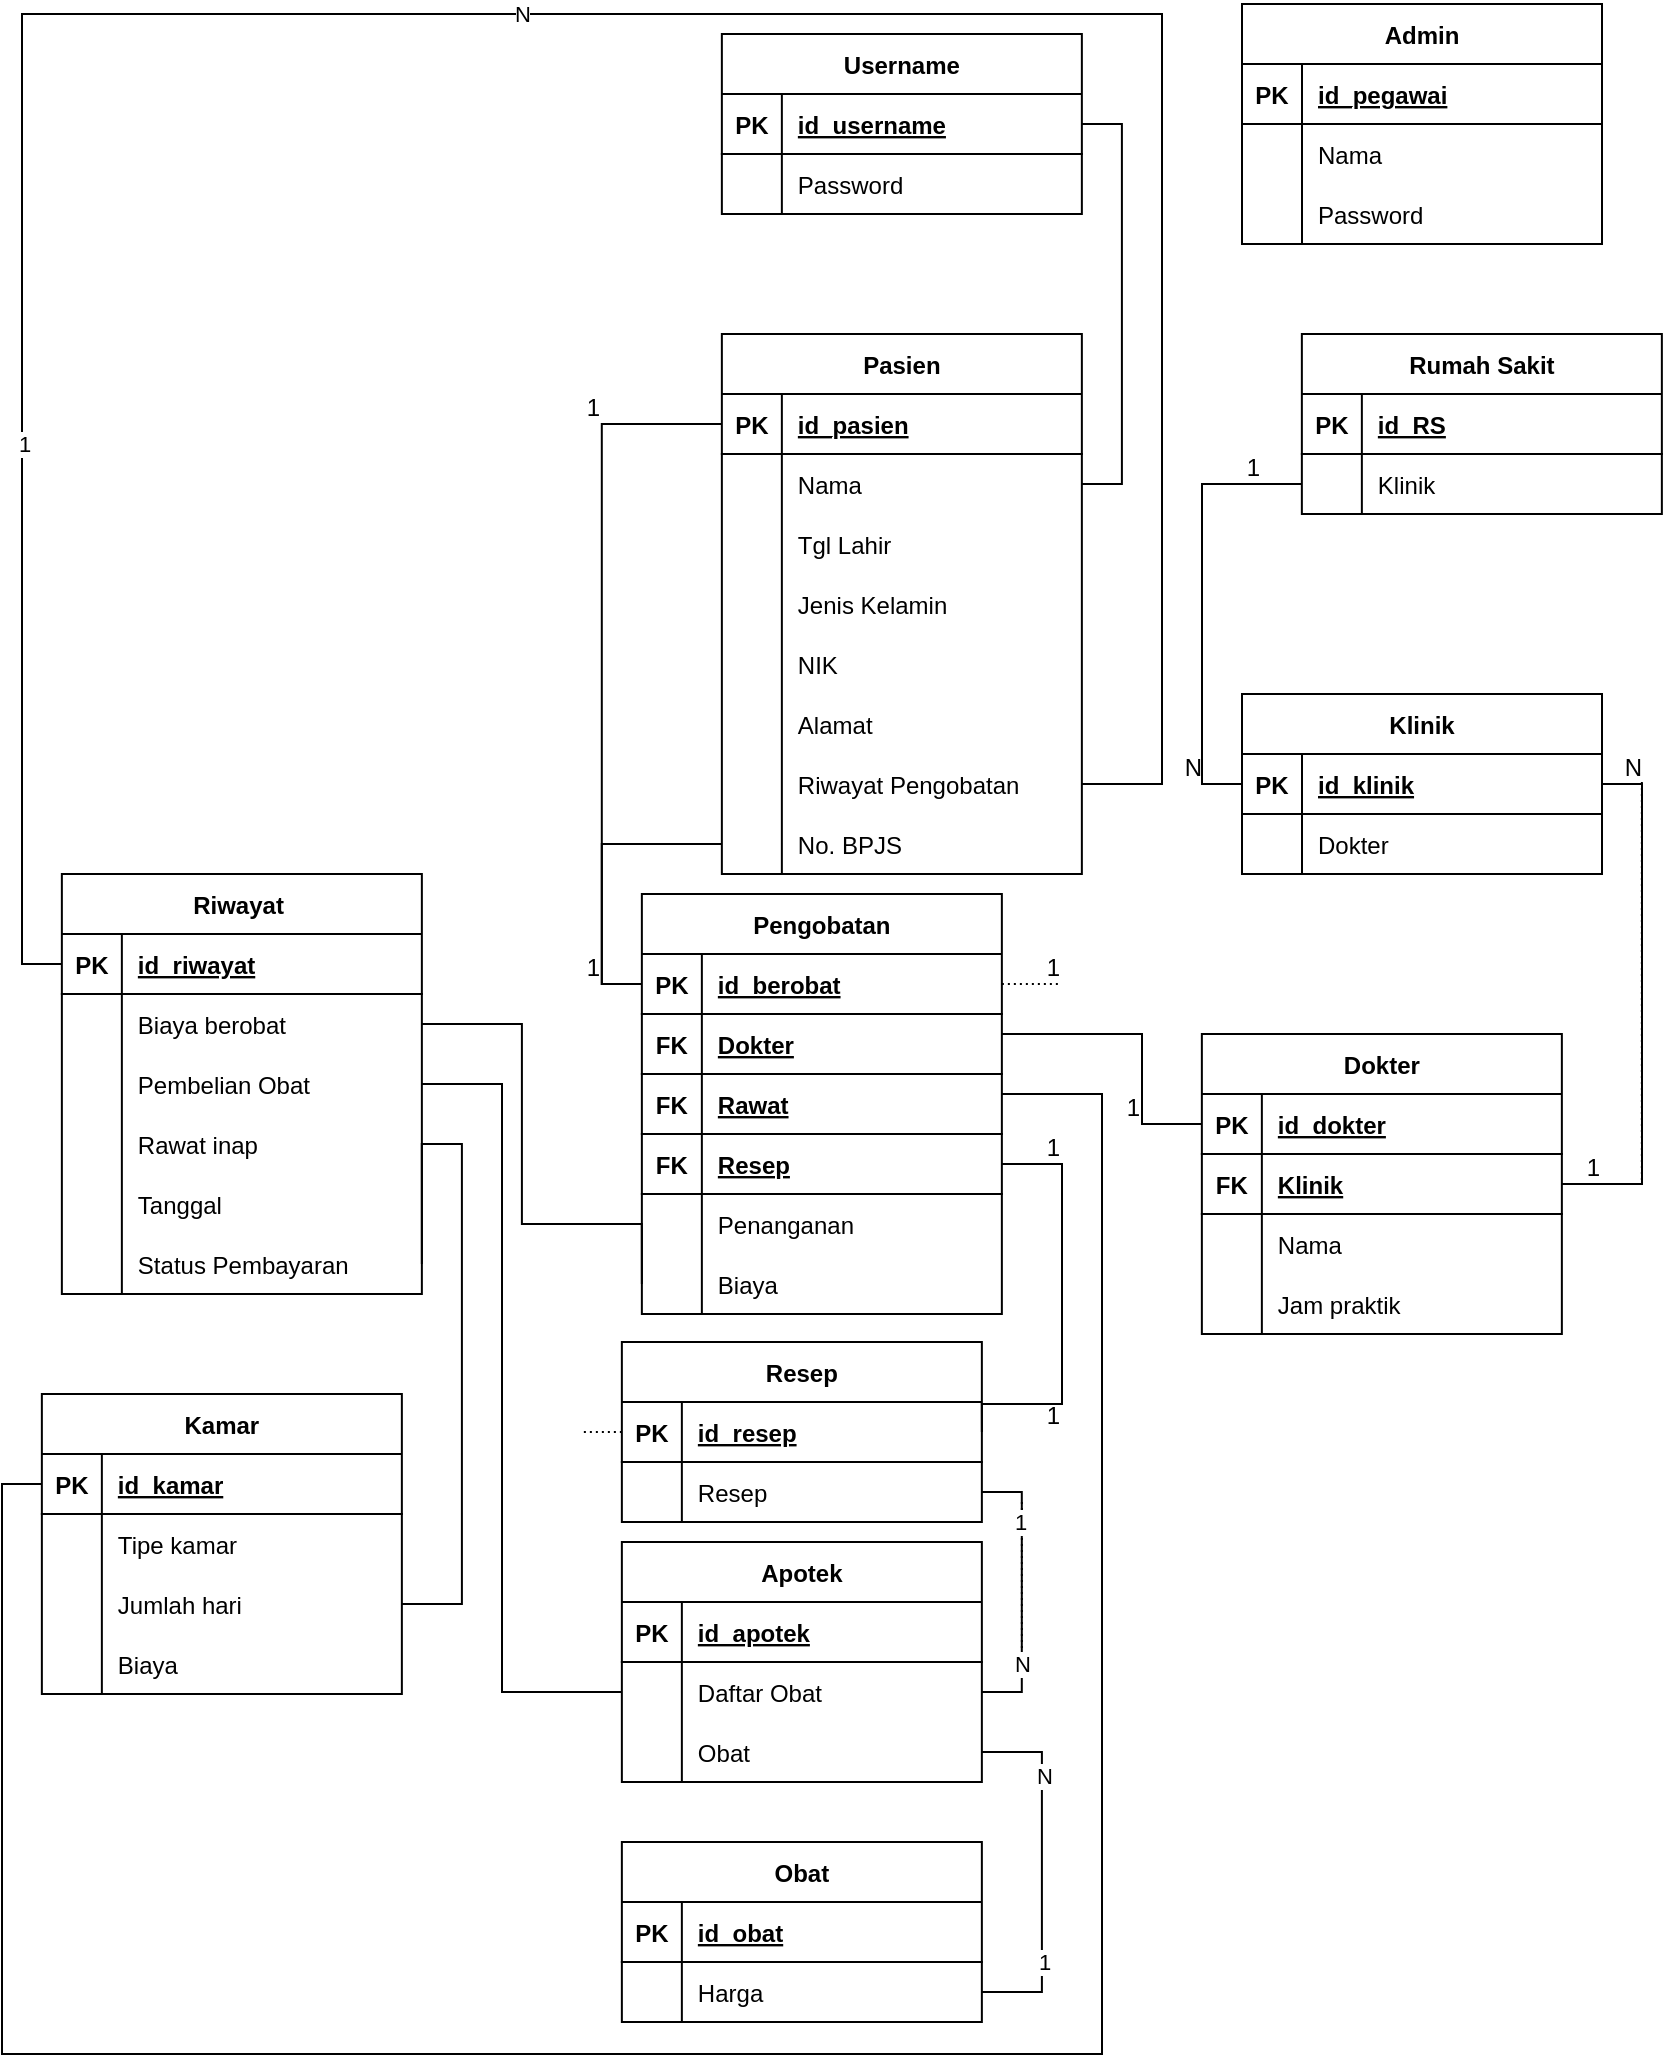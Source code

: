 <mxfile version="20.5.3" type="github">
  <diagram id="jTqdddHLWBrGHZtEBKmk" name="Page-1">
    <mxGraphModel dx="1085" dy="563" grid="1" gridSize="10" guides="1" tooltips="1" connect="1" arrows="1" fold="1" page="1" pageScale="1" pageWidth="850" pageHeight="1100" math="0" shadow="0">
      <root>
        <mxCell id="0" />
        <mxCell id="1" parent="0" />
        <mxCell id="4Q8X_GuwnDo8dBfGGVzG-38" value="Pasien" style="shape=table;startSize=30;container=1;collapsible=1;childLayout=tableLayout;fixedRows=1;rowLines=0;fontStyle=1;align=center;resizeLast=1;" parent="1" vertex="1">
          <mxGeometry x="369.93" y="220" width="180" height="270" as="geometry" />
        </mxCell>
        <mxCell id="4Q8X_GuwnDo8dBfGGVzG-39" value="" style="shape=tableRow;horizontal=0;startSize=0;swimlaneHead=0;swimlaneBody=0;fillColor=none;collapsible=0;dropTarget=0;points=[[0,0.5],[1,0.5]];portConstraint=eastwest;top=0;left=0;right=0;bottom=1;" parent="4Q8X_GuwnDo8dBfGGVzG-38" vertex="1">
          <mxGeometry y="30" width="180" height="30" as="geometry" />
        </mxCell>
        <mxCell id="4Q8X_GuwnDo8dBfGGVzG-40" value="PK" style="shape=partialRectangle;connectable=0;fillColor=none;top=0;left=0;bottom=0;right=0;fontStyle=1;overflow=hidden;" parent="4Q8X_GuwnDo8dBfGGVzG-39" vertex="1">
          <mxGeometry width="30" height="30" as="geometry">
            <mxRectangle width="30" height="30" as="alternateBounds" />
          </mxGeometry>
        </mxCell>
        <mxCell id="4Q8X_GuwnDo8dBfGGVzG-41" value="id_pasien" style="shape=partialRectangle;connectable=0;fillColor=none;top=0;left=0;bottom=0;right=0;align=left;spacingLeft=6;fontStyle=5;overflow=hidden;" parent="4Q8X_GuwnDo8dBfGGVzG-39" vertex="1">
          <mxGeometry x="30" width="150" height="30" as="geometry">
            <mxRectangle width="150" height="30" as="alternateBounds" />
          </mxGeometry>
        </mxCell>
        <mxCell id="4Q8X_GuwnDo8dBfGGVzG-42" value="" style="shape=tableRow;horizontal=0;startSize=0;swimlaneHead=0;swimlaneBody=0;fillColor=none;collapsible=0;dropTarget=0;points=[[0,0.5],[1,0.5]];portConstraint=eastwest;top=0;left=0;right=0;bottom=0;" parent="4Q8X_GuwnDo8dBfGGVzG-38" vertex="1">
          <mxGeometry y="60" width="180" height="30" as="geometry" />
        </mxCell>
        <mxCell id="4Q8X_GuwnDo8dBfGGVzG-43" value="" style="shape=partialRectangle;connectable=0;fillColor=none;top=0;left=0;bottom=0;right=0;editable=1;overflow=hidden;" parent="4Q8X_GuwnDo8dBfGGVzG-42" vertex="1">
          <mxGeometry width="30" height="30" as="geometry">
            <mxRectangle width="30" height="30" as="alternateBounds" />
          </mxGeometry>
        </mxCell>
        <mxCell id="4Q8X_GuwnDo8dBfGGVzG-44" value="Nama" style="shape=partialRectangle;connectable=0;fillColor=none;top=0;left=0;bottom=0;right=0;align=left;spacingLeft=6;overflow=hidden;" parent="4Q8X_GuwnDo8dBfGGVzG-42" vertex="1">
          <mxGeometry x="30" width="150" height="30" as="geometry">
            <mxRectangle width="150" height="30" as="alternateBounds" />
          </mxGeometry>
        </mxCell>
        <mxCell id="4Q8X_GuwnDo8dBfGGVzG-51" value="" style="shape=tableRow;horizontal=0;startSize=0;swimlaneHead=0;swimlaneBody=0;fillColor=none;collapsible=0;dropTarget=0;points=[[0,0.5],[1,0.5]];portConstraint=eastwest;top=0;left=0;right=0;bottom=0;" parent="4Q8X_GuwnDo8dBfGGVzG-38" vertex="1">
          <mxGeometry y="90" width="180" height="30" as="geometry" />
        </mxCell>
        <mxCell id="4Q8X_GuwnDo8dBfGGVzG-52" value="" style="shape=partialRectangle;connectable=0;fillColor=none;top=0;left=0;bottom=0;right=0;editable=1;overflow=hidden;" parent="4Q8X_GuwnDo8dBfGGVzG-51" vertex="1">
          <mxGeometry width="30" height="30" as="geometry">
            <mxRectangle width="30" height="30" as="alternateBounds" />
          </mxGeometry>
        </mxCell>
        <mxCell id="4Q8X_GuwnDo8dBfGGVzG-53" value="Tgl Lahir" style="shape=partialRectangle;connectable=0;fillColor=none;top=0;left=0;bottom=0;right=0;align=left;spacingLeft=6;overflow=hidden;" parent="4Q8X_GuwnDo8dBfGGVzG-51" vertex="1">
          <mxGeometry x="30" width="150" height="30" as="geometry">
            <mxRectangle width="150" height="30" as="alternateBounds" />
          </mxGeometry>
        </mxCell>
        <mxCell id="4Q8X_GuwnDo8dBfGGVzG-54" value="" style="shape=tableRow;horizontal=0;startSize=0;swimlaneHead=0;swimlaneBody=0;fillColor=none;collapsible=0;dropTarget=0;points=[[0,0.5],[1,0.5]];portConstraint=eastwest;top=0;left=0;right=0;bottom=0;" parent="4Q8X_GuwnDo8dBfGGVzG-38" vertex="1">
          <mxGeometry y="120" width="180" height="30" as="geometry" />
        </mxCell>
        <mxCell id="4Q8X_GuwnDo8dBfGGVzG-55" value="" style="shape=partialRectangle;connectable=0;fillColor=none;top=0;left=0;bottom=0;right=0;editable=1;overflow=hidden;" parent="4Q8X_GuwnDo8dBfGGVzG-54" vertex="1">
          <mxGeometry width="30" height="30" as="geometry">
            <mxRectangle width="30" height="30" as="alternateBounds" />
          </mxGeometry>
        </mxCell>
        <mxCell id="4Q8X_GuwnDo8dBfGGVzG-56" value="Jenis Kelamin" style="shape=partialRectangle;connectable=0;fillColor=none;top=0;left=0;bottom=0;right=0;align=left;spacingLeft=6;overflow=hidden;" parent="4Q8X_GuwnDo8dBfGGVzG-54" vertex="1">
          <mxGeometry x="30" width="150" height="30" as="geometry">
            <mxRectangle width="150" height="30" as="alternateBounds" />
          </mxGeometry>
        </mxCell>
        <mxCell id="4Q8X_GuwnDo8dBfGGVzG-45" value="" style="shape=tableRow;horizontal=0;startSize=0;swimlaneHead=0;swimlaneBody=0;fillColor=none;collapsible=0;dropTarget=0;points=[[0,0.5],[1,0.5]];portConstraint=eastwest;top=0;left=0;right=0;bottom=0;" parent="4Q8X_GuwnDo8dBfGGVzG-38" vertex="1">
          <mxGeometry y="150" width="180" height="30" as="geometry" />
        </mxCell>
        <mxCell id="4Q8X_GuwnDo8dBfGGVzG-46" value="" style="shape=partialRectangle;connectable=0;fillColor=none;top=0;left=0;bottom=0;right=0;editable=1;overflow=hidden;" parent="4Q8X_GuwnDo8dBfGGVzG-45" vertex="1">
          <mxGeometry width="30" height="30" as="geometry">
            <mxRectangle width="30" height="30" as="alternateBounds" />
          </mxGeometry>
        </mxCell>
        <mxCell id="4Q8X_GuwnDo8dBfGGVzG-47" value="NIK" style="shape=partialRectangle;connectable=0;fillColor=none;top=0;left=0;bottom=0;right=0;align=left;spacingLeft=6;overflow=hidden;" parent="4Q8X_GuwnDo8dBfGGVzG-45" vertex="1">
          <mxGeometry x="30" width="150" height="30" as="geometry">
            <mxRectangle width="150" height="30" as="alternateBounds" />
          </mxGeometry>
        </mxCell>
        <mxCell id="4Q8X_GuwnDo8dBfGGVzG-259" value="" style="shape=tableRow;horizontal=0;startSize=0;swimlaneHead=0;swimlaneBody=0;fillColor=none;collapsible=0;dropTarget=0;points=[[0,0.5],[1,0.5]];portConstraint=eastwest;top=0;left=0;right=0;bottom=0;" parent="4Q8X_GuwnDo8dBfGGVzG-38" vertex="1">
          <mxGeometry y="180" width="180" height="30" as="geometry" />
        </mxCell>
        <mxCell id="4Q8X_GuwnDo8dBfGGVzG-260" value="" style="shape=partialRectangle;connectable=0;fillColor=none;top=0;left=0;bottom=0;right=0;editable=1;overflow=hidden;" parent="4Q8X_GuwnDo8dBfGGVzG-259" vertex="1">
          <mxGeometry width="30" height="30" as="geometry">
            <mxRectangle width="30" height="30" as="alternateBounds" />
          </mxGeometry>
        </mxCell>
        <mxCell id="4Q8X_GuwnDo8dBfGGVzG-261" value="Alamat" style="shape=partialRectangle;connectable=0;fillColor=none;top=0;left=0;bottom=0;right=0;align=left;spacingLeft=6;overflow=hidden;" parent="4Q8X_GuwnDo8dBfGGVzG-259" vertex="1">
          <mxGeometry x="30" width="150" height="30" as="geometry">
            <mxRectangle width="150" height="30" as="alternateBounds" />
          </mxGeometry>
        </mxCell>
        <mxCell id="4Q8X_GuwnDo8dBfGGVzG-285" value="" style="shape=tableRow;horizontal=0;startSize=0;swimlaneHead=0;swimlaneBody=0;fillColor=none;collapsible=0;dropTarget=0;points=[[0,0.5],[1,0.5]];portConstraint=eastwest;top=0;left=0;right=0;bottom=0;" parent="4Q8X_GuwnDo8dBfGGVzG-38" vertex="1">
          <mxGeometry y="210" width="180" height="30" as="geometry" />
        </mxCell>
        <mxCell id="4Q8X_GuwnDo8dBfGGVzG-286" value="" style="shape=partialRectangle;connectable=0;fillColor=none;top=0;left=0;bottom=0;right=0;editable=1;overflow=hidden;" parent="4Q8X_GuwnDo8dBfGGVzG-285" vertex="1">
          <mxGeometry width="30" height="30" as="geometry">
            <mxRectangle width="30" height="30" as="alternateBounds" />
          </mxGeometry>
        </mxCell>
        <mxCell id="4Q8X_GuwnDo8dBfGGVzG-287" value="Riwayat Pengobatan" style="shape=partialRectangle;connectable=0;fillColor=none;top=0;left=0;bottom=0;right=0;align=left;spacingLeft=6;overflow=hidden;" parent="4Q8X_GuwnDo8dBfGGVzG-285" vertex="1">
          <mxGeometry x="30" width="150" height="30" as="geometry">
            <mxRectangle width="150" height="30" as="alternateBounds" />
          </mxGeometry>
        </mxCell>
        <mxCell id="4Q8X_GuwnDo8dBfGGVzG-48" value="" style="shape=tableRow;horizontal=0;startSize=0;swimlaneHead=0;swimlaneBody=0;fillColor=none;collapsible=0;dropTarget=0;points=[[0,0.5],[1,0.5]];portConstraint=eastwest;top=0;left=0;right=0;bottom=0;" parent="4Q8X_GuwnDo8dBfGGVzG-38" vertex="1">
          <mxGeometry y="240" width="180" height="30" as="geometry" />
        </mxCell>
        <mxCell id="4Q8X_GuwnDo8dBfGGVzG-49" value="" style="shape=partialRectangle;connectable=0;fillColor=none;top=0;left=0;bottom=0;right=0;editable=1;overflow=hidden;" parent="4Q8X_GuwnDo8dBfGGVzG-48" vertex="1">
          <mxGeometry width="30" height="30" as="geometry">
            <mxRectangle width="30" height="30" as="alternateBounds" />
          </mxGeometry>
        </mxCell>
        <mxCell id="4Q8X_GuwnDo8dBfGGVzG-50" value="No. BPJS" style="shape=partialRectangle;connectable=0;fillColor=none;top=0;left=0;bottom=0;right=0;align=left;spacingLeft=6;overflow=hidden;" parent="4Q8X_GuwnDo8dBfGGVzG-48" vertex="1">
          <mxGeometry x="30" width="150" height="30" as="geometry">
            <mxRectangle width="150" height="30" as="alternateBounds" />
          </mxGeometry>
        </mxCell>
        <mxCell id="4Q8X_GuwnDo8dBfGGVzG-57" value="Dokter" style="shape=table;startSize=30;container=1;collapsible=1;childLayout=tableLayout;fixedRows=1;rowLines=0;fontStyle=1;align=center;resizeLast=1;" parent="1" vertex="1">
          <mxGeometry x="609.93" y="570" width="180" height="150" as="geometry" />
        </mxCell>
        <mxCell id="4Q8X_GuwnDo8dBfGGVzG-58" value="" style="shape=tableRow;horizontal=0;startSize=0;swimlaneHead=0;swimlaneBody=0;fillColor=none;collapsible=0;dropTarget=0;points=[[0,0.5],[1,0.5]];portConstraint=eastwest;top=0;left=0;right=0;bottom=1;" parent="4Q8X_GuwnDo8dBfGGVzG-57" vertex="1">
          <mxGeometry y="30" width="180" height="30" as="geometry" />
        </mxCell>
        <mxCell id="4Q8X_GuwnDo8dBfGGVzG-59" value="PK" style="shape=partialRectangle;connectable=0;fillColor=none;top=0;left=0;bottom=0;right=0;fontStyle=1;overflow=hidden;" parent="4Q8X_GuwnDo8dBfGGVzG-58" vertex="1">
          <mxGeometry width="30" height="30" as="geometry">
            <mxRectangle width="30" height="30" as="alternateBounds" />
          </mxGeometry>
        </mxCell>
        <mxCell id="4Q8X_GuwnDo8dBfGGVzG-60" value="id_dokter" style="shape=partialRectangle;connectable=0;fillColor=none;top=0;left=0;bottom=0;right=0;align=left;spacingLeft=6;fontStyle=5;overflow=hidden;" parent="4Q8X_GuwnDo8dBfGGVzG-58" vertex="1">
          <mxGeometry x="30" width="150" height="30" as="geometry">
            <mxRectangle width="150" height="30" as="alternateBounds" />
          </mxGeometry>
        </mxCell>
        <mxCell id="4Q8X_GuwnDo8dBfGGVzG-109" value="" style="shape=tableRow;horizontal=0;startSize=0;swimlaneHead=0;swimlaneBody=0;fillColor=none;collapsible=0;dropTarget=0;points=[[0,0.5],[1,0.5]];portConstraint=eastwest;top=0;left=0;right=0;bottom=1;" parent="4Q8X_GuwnDo8dBfGGVzG-57" vertex="1">
          <mxGeometry y="60" width="180" height="30" as="geometry" />
        </mxCell>
        <mxCell id="4Q8X_GuwnDo8dBfGGVzG-110" value="FK" style="shape=partialRectangle;connectable=0;fillColor=none;top=0;left=0;bottom=0;right=0;fontStyle=1;overflow=hidden;" parent="4Q8X_GuwnDo8dBfGGVzG-109" vertex="1">
          <mxGeometry width="30" height="30" as="geometry">
            <mxRectangle width="30" height="30" as="alternateBounds" />
          </mxGeometry>
        </mxCell>
        <mxCell id="4Q8X_GuwnDo8dBfGGVzG-111" value="Klinik" style="shape=partialRectangle;connectable=0;fillColor=none;top=0;left=0;bottom=0;right=0;align=left;spacingLeft=6;fontStyle=5;overflow=hidden;" parent="4Q8X_GuwnDo8dBfGGVzG-109" vertex="1">
          <mxGeometry x="30" width="150" height="30" as="geometry">
            <mxRectangle width="150" height="30" as="alternateBounds" />
          </mxGeometry>
        </mxCell>
        <mxCell id="4Q8X_GuwnDo8dBfGGVzG-61" value="" style="shape=tableRow;horizontal=0;startSize=0;swimlaneHead=0;swimlaneBody=0;fillColor=none;collapsible=0;dropTarget=0;points=[[0,0.5],[1,0.5]];portConstraint=eastwest;top=0;left=0;right=0;bottom=0;" parent="4Q8X_GuwnDo8dBfGGVzG-57" vertex="1">
          <mxGeometry y="90" width="180" height="30" as="geometry" />
        </mxCell>
        <mxCell id="4Q8X_GuwnDo8dBfGGVzG-62" value="" style="shape=partialRectangle;connectable=0;fillColor=none;top=0;left=0;bottom=0;right=0;editable=1;overflow=hidden;" parent="4Q8X_GuwnDo8dBfGGVzG-61" vertex="1">
          <mxGeometry width="30" height="30" as="geometry">
            <mxRectangle width="30" height="30" as="alternateBounds" />
          </mxGeometry>
        </mxCell>
        <mxCell id="4Q8X_GuwnDo8dBfGGVzG-63" value="Nama" style="shape=partialRectangle;connectable=0;fillColor=none;top=0;left=0;bottom=0;right=0;align=left;spacingLeft=6;overflow=hidden;" parent="4Q8X_GuwnDo8dBfGGVzG-61" vertex="1">
          <mxGeometry x="30" width="150" height="30" as="geometry">
            <mxRectangle width="150" height="30" as="alternateBounds" />
          </mxGeometry>
        </mxCell>
        <mxCell id="4Q8X_GuwnDo8dBfGGVzG-114" value="" style="shape=tableRow;horizontal=0;startSize=0;swimlaneHead=0;swimlaneBody=0;fillColor=none;collapsible=0;dropTarget=0;points=[[0,0.5],[1,0.5]];portConstraint=eastwest;top=0;left=0;right=0;bottom=0;" parent="4Q8X_GuwnDo8dBfGGVzG-57" vertex="1">
          <mxGeometry y="120" width="180" height="30" as="geometry" />
        </mxCell>
        <mxCell id="4Q8X_GuwnDo8dBfGGVzG-115" value="" style="shape=partialRectangle;connectable=0;fillColor=none;top=0;left=0;bottom=0;right=0;editable=1;overflow=hidden;" parent="4Q8X_GuwnDo8dBfGGVzG-114" vertex="1">
          <mxGeometry width="30" height="30" as="geometry">
            <mxRectangle width="30" height="30" as="alternateBounds" />
          </mxGeometry>
        </mxCell>
        <mxCell id="4Q8X_GuwnDo8dBfGGVzG-116" value="Jam praktik" style="shape=partialRectangle;connectable=0;fillColor=none;top=0;left=0;bottom=0;right=0;align=left;spacingLeft=6;overflow=hidden;" parent="4Q8X_GuwnDo8dBfGGVzG-114" vertex="1">
          <mxGeometry x="30" width="150" height="30" as="geometry">
            <mxRectangle width="150" height="30" as="alternateBounds" />
          </mxGeometry>
        </mxCell>
        <mxCell id="4Q8X_GuwnDo8dBfGGVzG-70" value="Klinik" style="shape=table;startSize=30;container=1;collapsible=1;childLayout=tableLayout;fixedRows=1;rowLines=0;fontStyle=1;align=center;resizeLast=1;" parent="1" vertex="1">
          <mxGeometry x="630.0" y="400" width="180" height="90" as="geometry" />
        </mxCell>
        <mxCell id="4Q8X_GuwnDo8dBfGGVzG-71" value="" style="shape=tableRow;horizontal=0;startSize=0;swimlaneHead=0;swimlaneBody=0;fillColor=none;collapsible=0;dropTarget=0;points=[[0,0.5],[1,0.5]];portConstraint=eastwest;top=0;left=0;right=0;bottom=1;" parent="4Q8X_GuwnDo8dBfGGVzG-70" vertex="1">
          <mxGeometry y="30" width="180" height="30" as="geometry" />
        </mxCell>
        <mxCell id="4Q8X_GuwnDo8dBfGGVzG-72" value="PK" style="shape=partialRectangle;connectable=0;fillColor=none;top=0;left=0;bottom=0;right=0;fontStyle=1;overflow=hidden;" parent="4Q8X_GuwnDo8dBfGGVzG-71" vertex="1">
          <mxGeometry width="30" height="30" as="geometry">
            <mxRectangle width="30" height="30" as="alternateBounds" />
          </mxGeometry>
        </mxCell>
        <mxCell id="4Q8X_GuwnDo8dBfGGVzG-73" value="id_klinik" style="shape=partialRectangle;connectable=0;fillColor=none;top=0;left=0;bottom=0;right=0;align=left;spacingLeft=6;fontStyle=5;overflow=hidden;" parent="4Q8X_GuwnDo8dBfGGVzG-71" vertex="1">
          <mxGeometry x="30" width="150" height="30" as="geometry">
            <mxRectangle width="150" height="30" as="alternateBounds" />
          </mxGeometry>
        </mxCell>
        <mxCell id="4Q8X_GuwnDo8dBfGGVzG-74" value="" style="shape=tableRow;horizontal=0;startSize=0;swimlaneHead=0;swimlaneBody=0;fillColor=none;collapsible=0;dropTarget=0;points=[[0,0.5],[1,0.5]];portConstraint=eastwest;top=0;left=0;right=0;bottom=0;" parent="4Q8X_GuwnDo8dBfGGVzG-70" vertex="1">
          <mxGeometry y="60" width="180" height="30" as="geometry" />
        </mxCell>
        <mxCell id="4Q8X_GuwnDo8dBfGGVzG-75" value="" style="shape=partialRectangle;connectable=0;fillColor=none;top=0;left=0;bottom=0;right=0;editable=1;overflow=hidden;" parent="4Q8X_GuwnDo8dBfGGVzG-74" vertex="1">
          <mxGeometry width="30" height="30" as="geometry">
            <mxRectangle width="30" height="30" as="alternateBounds" />
          </mxGeometry>
        </mxCell>
        <mxCell id="4Q8X_GuwnDo8dBfGGVzG-76" value="Dokter" style="shape=partialRectangle;connectable=0;fillColor=none;top=0;left=0;bottom=0;right=0;align=left;spacingLeft=6;overflow=hidden;" parent="4Q8X_GuwnDo8dBfGGVzG-74" vertex="1">
          <mxGeometry x="30" width="150" height="30" as="geometry">
            <mxRectangle width="150" height="30" as="alternateBounds" />
          </mxGeometry>
        </mxCell>
        <mxCell id="4Q8X_GuwnDo8dBfGGVzG-83" value="Rumah Sakit" style="shape=table;startSize=30;container=1;collapsible=1;childLayout=tableLayout;fixedRows=1;rowLines=0;fontStyle=1;align=center;resizeLast=1;" parent="1" vertex="1">
          <mxGeometry x="659.93" y="220" width="180" height="90" as="geometry" />
        </mxCell>
        <mxCell id="4Q8X_GuwnDo8dBfGGVzG-84" value="" style="shape=tableRow;horizontal=0;startSize=0;swimlaneHead=0;swimlaneBody=0;fillColor=none;collapsible=0;dropTarget=0;points=[[0,0.5],[1,0.5]];portConstraint=eastwest;top=0;left=0;right=0;bottom=1;" parent="4Q8X_GuwnDo8dBfGGVzG-83" vertex="1">
          <mxGeometry y="30" width="180" height="30" as="geometry" />
        </mxCell>
        <mxCell id="4Q8X_GuwnDo8dBfGGVzG-85" value="PK" style="shape=partialRectangle;connectable=0;fillColor=none;top=0;left=0;bottom=0;right=0;fontStyle=1;overflow=hidden;" parent="4Q8X_GuwnDo8dBfGGVzG-84" vertex="1">
          <mxGeometry width="30" height="30" as="geometry">
            <mxRectangle width="30" height="30" as="alternateBounds" />
          </mxGeometry>
        </mxCell>
        <mxCell id="4Q8X_GuwnDo8dBfGGVzG-86" value="id_RS" style="shape=partialRectangle;connectable=0;fillColor=none;top=0;left=0;bottom=0;right=0;align=left;spacingLeft=6;fontStyle=5;overflow=hidden;" parent="4Q8X_GuwnDo8dBfGGVzG-84" vertex="1">
          <mxGeometry x="30" width="150" height="30" as="geometry">
            <mxRectangle width="150" height="30" as="alternateBounds" />
          </mxGeometry>
        </mxCell>
        <mxCell id="4Q8X_GuwnDo8dBfGGVzG-87" value="" style="shape=tableRow;horizontal=0;startSize=0;swimlaneHead=0;swimlaneBody=0;fillColor=none;collapsible=0;dropTarget=0;points=[[0,0.5],[1,0.5]];portConstraint=eastwest;top=0;left=0;right=0;bottom=0;" parent="4Q8X_GuwnDo8dBfGGVzG-83" vertex="1">
          <mxGeometry y="60" width="180" height="30" as="geometry" />
        </mxCell>
        <mxCell id="4Q8X_GuwnDo8dBfGGVzG-88" value="" style="shape=partialRectangle;connectable=0;fillColor=none;top=0;left=0;bottom=0;right=0;editable=1;overflow=hidden;" parent="4Q8X_GuwnDo8dBfGGVzG-87" vertex="1">
          <mxGeometry width="30" height="30" as="geometry">
            <mxRectangle width="30" height="30" as="alternateBounds" />
          </mxGeometry>
        </mxCell>
        <mxCell id="4Q8X_GuwnDo8dBfGGVzG-89" value="Klinik" style="shape=partialRectangle;connectable=0;fillColor=none;top=0;left=0;bottom=0;right=0;align=left;spacingLeft=6;overflow=hidden;" parent="4Q8X_GuwnDo8dBfGGVzG-87" vertex="1">
          <mxGeometry x="30" width="150" height="30" as="geometry">
            <mxRectangle width="150" height="30" as="alternateBounds" />
          </mxGeometry>
        </mxCell>
        <mxCell id="4Q8X_GuwnDo8dBfGGVzG-96" value="Apotek" style="shape=table;startSize=30;container=1;collapsible=1;childLayout=tableLayout;fixedRows=1;rowLines=0;fontStyle=1;align=center;resizeLast=1;" parent="1" vertex="1">
          <mxGeometry x="319.93" y="824" width="180" height="120" as="geometry" />
        </mxCell>
        <mxCell id="4Q8X_GuwnDo8dBfGGVzG-97" value="" style="shape=tableRow;horizontal=0;startSize=0;swimlaneHead=0;swimlaneBody=0;fillColor=none;collapsible=0;dropTarget=0;points=[[0,0.5],[1,0.5]];portConstraint=eastwest;top=0;left=0;right=0;bottom=1;" parent="4Q8X_GuwnDo8dBfGGVzG-96" vertex="1">
          <mxGeometry y="30" width="180" height="30" as="geometry" />
        </mxCell>
        <mxCell id="4Q8X_GuwnDo8dBfGGVzG-98" value="PK" style="shape=partialRectangle;connectable=0;fillColor=none;top=0;left=0;bottom=0;right=0;fontStyle=1;overflow=hidden;" parent="4Q8X_GuwnDo8dBfGGVzG-97" vertex="1">
          <mxGeometry width="30" height="30" as="geometry">
            <mxRectangle width="30" height="30" as="alternateBounds" />
          </mxGeometry>
        </mxCell>
        <mxCell id="4Q8X_GuwnDo8dBfGGVzG-99" value="id_apotek" style="shape=partialRectangle;connectable=0;fillColor=none;top=0;left=0;bottom=0;right=0;align=left;spacingLeft=6;fontStyle=5;overflow=hidden;" parent="4Q8X_GuwnDo8dBfGGVzG-97" vertex="1">
          <mxGeometry x="30" width="150" height="30" as="geometry">
            <mxRectangle width="150" height="30" as="alternateBounds" />
          </mxGeometry>
        </mxCell>
        <mxCell id="4Q8X_GuwnDo8dBfGGVzG-100" value="" style="shape=tableRow;horizontal=0;startSize=0;swimlaneHead=0;swimlaneBody=0;fillColor=none;collapsible=0;dropTarget=0;points=[[0,0.5],[1,0.5]];portConstraint=eastwest;top=0;left=0;right=0;bottom=0;" parent="4Q8X_GuwnDo8dBfGGVzG-96" vertex="1">
          <mxGeometry y="60" width="180" height="30" as="geometry" />
        </mxCell>
        <mxCell id="4Q8X_GuwnDo8dBfGGVzG-101" value="" style="shape=partialRectangle;connectable=0;fillColor=none;top=0;left=0;bottom=0;right=0;editable=1;overflow=hidden;" parent="4Q8X_GuwnDo8dBfGGVzG-100" vertex="1">
          <mxGeometry width="30" height="30" as="geometry">
            <mxRectangle width="30" height="30" as="alternateBounds" />
          </mxGeometry>
        </mxCell>
        <mxCell id="4Q8X_GuwnDo8dBfGGVzG-102" value="Daftar Obat" style="shape=partialRectangle;connectable=0;fillColor=none;top=0;left=0;bottom=0;right=0;align=left;spacingLeft=6;overflow=hidden;" parent="4Q8X_GuwnDo8dBfGGVzG-100" vertex="1">
          <mxGeometry x="30" width="150" height="30" as="geometry">
            <mxRectangle width="150" height="30" as="alternateBounds" />
          </mxGeometry>
        </mxCell>
        <mxCell id="4Q8X_GuwnDo8dBfGGVzG-152" value="" style="shape=tableRow;horizontal=0;startSize=0;swimlaneHead=0;swimlaneBody=0;fillColor=none;collapsible=0;dropTarget=0;points=[[0,0.5],[1,0.5]];portConstraint=eastwest;top=0;left=0;right=0;bottom=0;" parent="4Q8X_GuwnDo8dBfGGVzG-96" vertex="1">
          <mxGeometry y="90" width="180" height="30" as="geometry" />
        </mxCell>
        <mxCell id="4Q8X_GuwnDo8dBfGGVzG-153" value="" style="shape=partialRectangle;connectable=0;fillColor=none;top=0;left=0;bottom=0;right=0;editable=1;overflow=hidden;" parent="4Q8X_GuwnDo8dBfGGVzG-152" vertex="1">
          <mxGeometry width="30" height="30" as="geometry">
            <mxRectangle width="30" height="30" as="alternateBounds" />
          </mxGeometry>
        </mxCell>
        <mxCell id="4Q8X_GuwnDo8dBfGGVzG-154" value="Obat" style="shape=partialRectangle;connectable=0;fillColor=none;top=0;left=0;bottom=0;right=0;align=left;spacingLeft=6;overflow=hidden;" parent="4Q8X_GuwnDo8dBfGGVzG-152" vertex="1">
          <mxGeometry x="30" width="150" height="30" as="geometry">
            <mxRectangle width="150" height="30" as="alternateBounds" />
          </mxGeometry>
        </mxCell>
        <mxCell id="4Q8X_GuwnDo8dBfGGVzG-112" style="edgeStyle=orthogonalEdgeStyle;rounded=0;orthogonalLoop=1;jettySize=auto;html=1;entryX=1;entryY=0.5;entryDx=0;entryDy=0;endArrow=none;endFill=0;exitX=1;exitY=0.5;exitDx=0;exitDy=0;" parent="1" source="4Q8X_GuwnDo8dBfGGVzG-109" target="4Q8X_GuwnDo8dBfGGVzG-71" edge="1">
          <mxGeometry relative="1" as="geometry" />
        </mxCell>
        <mxCell id="4Q8X_GuwnDo8dBfGGVzG-120" value="Pengobatan" style="shape=table;startSize=30;container=1;collapsible=1;childLayout=tableLayout;fixedRows=1;rowLines=0;fontStyle=1;align=center;resizeLast=1;" parent="1" vertex="1">
          <mxGeometry x="329.93" y="500" width="180" height="210" as="geometry" />
        </mxCell>
        <mxCell id="4Q8X_GuwnDo8dBfGGVzG-121" value="" style="shape=tableRow;horizontal=0;startSize=0;swimlaneHead=0;swimlaneBody=0;fillColor=none;collapsible=0;dropTarget=0;points=[[0,0.5],[1,0.5]];portConstraint=eastwest;top=0;left=0;right=0;bottom=1;" parent="4Q8X_GuwnDo8dBfGGVzG-120" vertex="1">
          <mxGeometry y="30" width="180" height="30" as="geometry" />
        </mxCell>
        <mxCell id="4Q8X_GuwnDo8dBfGGVzG-122" value="PK" style="shape=partialRectangle;connectable=0;fillColor=none;top=0;left=0;bottom=0;right=0;fontStyle=1;overflow=hidden;" parent="4Q8X_GuwnDo8dBfGGVzG-121" vertex="1">
          <mxGeometry width="30" height="30" as="geometry">
            <mxRectangle width="30" height="30" as="alternateBounds" />
          </mxGeometry>
        </mxCell>
        <mxCell id="4Q8X_GuwnDo8dBfGGVzG-123" value="id_berobat" style="shape=partialRectangle;connectable=0;fillColor=none;top=0;left=0;bottom=0;right=0;align=left;spacingLeft=6;fontStyle=5;overflow=hidden;" parent="4Q8X_GuwnDo8dBfGGVzG-121" vertex="1">
          <mxGeometry x="30" width="150" height="30" as="geometry">
            <mxRectangle width="150" height="30" as="alternateBounds" />
          </mxGeometry>
        </mxCell>
        <mxCell id="4Q8X_GuwnDo8dBfGGVzG-133" value="" style="shape=tableRow;horizontal=0;startSize=0;swimlaneHead=0;swimlaneBody=0;fillColor=none;collapsible=0;dropTarget=0;points=[[0,0.5],[1,0.5]];portConstraint=eastwest;top=0;left=0;right=0;bottom=1;" parent="4Q8X_GuwnDo8dBfGGVzG-120" vertex="1">
          <mxGeometry y="60" width="180" height="30" as="geometry" />
        </mxCell>
        <mxCell id="4Q8X_GuwnDo8dBfGGVzG-134" value="FK" style="shape=partialRectangle;connectable=0;fillColor=none;top=0;left=0;bottom=0;right=0;fontStyle=1;overflow=hidden;" parent="4Q8X_GuwnDo8dBfGGVzG-133" vertex="1">
          <mxGeometry width="30" height="30" as="geometry">
            <mxRectangle width="30" height="30" as="alternateBounds" />
          </mxGeometry>
        </mxCell>
        <mxCell id="4Q8X_GuwnDo8dBfGGVzG-135" value="Dokter" style="shape=partialRectangle;connectable=0;fillColor=none;top=0;left=0;bottom=0;right=0;align=left;spacingLeft=6;fontStyle=5;overflow=hidden;" parent="4Q8X_GuwnDo8dBfGGVzG-133" vertex="1">
          <mxGeometry x="30" width="150" height="30" as="geometry">
            <mxRectangle width="150" height="30" as="alternateBounds" />
          </mxGeometry>
        </mxCell>
        <mxCell id="4Q8X_GuwnDo8dBfGGVzG-201" value="" style="shape=tableRow;horizontal=0;startSize=0;swimlaneHead=0;swimlaneBody=0;fillColor=none;collapsible=0;dropTarget=0;points=[[0,0.5],[1,0.5]];portConstraint=eastwest;top=0;left=0;right=0;bottom=1;" parent="4Q8X_GuwnDo8dBfGGVzG-120" vertex="1">
          <mxGeometry y="90" width="180" height="30" as="geometry" />
        </mxCell>
        <mxCell id="4Q8X_GuwnDo8dBfGGVzG-202" value="FK" style="shape=partialRectangle;connectable=0;fillColor=none;top=0;left=0;bottom=0;right=0;fontStyle=1;overflow=hidden;" parent="4Q8X_GuwnDo8dBfGGVzG-201" vertex="1">
          <mxGeometry width="30" height="30" as="geometry">
            <mxRectangle width="30" height="30" as="alternateBounds" />
          </mxGeometry>
        </mxCell>
        <mxCell id="4Q8X_GuwnDo8dBfGGVzG-203" value="Rawat" style="shape=partialRectangle;connectable=0;fillColor=none;top=0;left=0;bottom=0;right=0;align=left;spacingLeft=6;fontStyle=5;overflow=hidden;" parent="4Q8X_GuwnDo8dBfGGVzG-201" vertex="1">
          <mxGeometry x="30" width="150" height="30" as="geometry">
            <mxRectangle width="150" height="30" as="alternateBounds" />
          </mxGeometry>
        </mxCell>
        <mxCell id="ywpgkaCqZFvYiFdRm4ZO-52" value="" style="shape=tableRow;horizontal=0;startSize=0;swimlaneHead=0;swimlaneBody=0;fillColor=none;collapsible=0;dropTarget=0;points=[[0,0.5],[1,0.5]];portConstraint=eastwest;top=0;left=0;right=0;bottom=1;" vertex="1" parent="4Q8X_GuwnDo8dBfGGVzG-120">
          <mxGeometry y="120" width="180" height="30" as="geometry" />
        </mxCell>
        <mxCell id="ywpgkaCqZFvYiFdRm4ZO-53" value="FK" style="shape=partialRectangle;connectable=0;fillColor=none;top=0;left=0;bottom=0;right=0;fontStyle=1;overflow=hidden;" vertex="1" parent="ywpgkaCqZFvYiFdRm4ZO-52">
          <mxGeometry width="30" height="30" as="geometry">
            <mxRectangle width="30" height="30" as="alternateBounds" />
          </mxGeometry>
        </mxCell>
        <mxCell id="ywpgkaCqZFvYiFdRm4ZO-54" value="Resep" style="shape=partialRectangle;connectable=0;fillColor=none;top=0;left=0;bottom=0;right=0;align=left;spacingLeft=6;fontStyle=5;overflow=hidden;" vertex="1" parent="ywpgkaCqZFvYiFdRm4ZO-52">
          <mxGeometry x="30" width="150" height="30" as="geometry">
            <mxRectangle width="150" height="30" as="alternateBounds" />
          </mxGeometry>
        </mxCell>
        <mxCell id="4Q8X_GuwnDo8dBfGGVzG-124" value="" style="shape=tableRow;horizontal=0;startSize=0;swimlaneHead=0;swimlaneBody=0;fillColor=none;collapsible=0;dropTarget=0;points=[[0,0.5],[1,0.5]];portConstraint=eastwest;top=0;left=0;right=0;bottom=0;" parent="4Q8X_GuwnDo8dBfGGVzG-120" vertex="1">
          <mxGeometry y="150" width="180" height="30" as="geometry" />
        </mxCell>
        <mxCell id="4Q8X_GuwnDo8dBfGGVzG-125" value="" style="shape=partialRectangle;connectable=0;fillColor=none;top=0;left=0;bottom=0;right=0;editable=1;overflow=hidden;" parent="4Q8X_GuwnDo8dBfGGVzG-124" vertex="1">
          <mxGeometry width="30" height="30" as="geometry">
            <mxRectangle width="30" height="30" as="alternateBounds" />
          </mxGeometry>
        </mxCell>
        <mxCell id="4Q8X_GuwnDo8dBfGGVzG-126" value="Penanganan" style="shape=partialRectangle;connectable=0;fillColor=none;top=0;left=0;bottom=0;right=0;align=left;spacingLeft=6;overflow=hidden;" parent="4Q8X_GuwnDo8dBfGGVzG-124" vertex="1">
          <mxGeometry x="30" width="150" height="30" as="geometry">
            <mxRectangle width="150" height="30" as="alternateBounds" />
          </mxGeometry>
        </mxCell>
        <mxCell id="4Q8X_GuwnDo8dBfGGVzG-127" value="" style="shape=tableRow;horizontal=0;startSize=0;swimlaneHead=0;swimlaneBody=0;fillColor=none;collapsible=0;dropTarget=0;points=[[0,0.5],[1,0.5]];portConstraint=eastwest;top=0;left=0;right=0;bottom=0;" parent="4Q8X_GuwnDo8dBfGGVzG-120" vertex="1">
          <mxGeometry y="180" width="180" height="30" as="geometry" />
        </mxCell>
        <mxCell id="4Q8X_GuwnDo8dBfGGVzG-128" value="" style="shape=partialRectangle;connectable=0;fillColor=none;top=0;left=0;bottom=0;right=0;editable=1;overflow=hidden;" parent="4Q8X_GuwnDo8dBfGGVzG-127" vertex="1">
          <mxGeometry width="30" height="30" as="geometry">
            <mxRectangle width="30" height="30" as="alternateBounds" />
          </mxGeometry>
        </mxCell>
        <mxCell id="4Q8X_GuwnDo8dBfGGVzG-129" value="Biaya" style="shape=partialRectangle;connectable=0;fillColor=none;top=0;left=0;bottom=0;right=0;align=left;spacingLeft=6;overflow=hidden;" parent="4Q8X_GuwnDo8dBfGGVzG-127" vertex="1">
          <mxGeometry x="30" width="150" height="30" as="geometry">
            <mxRectangle width="150" height="30" as="alternateBounds" />
          </mxGeometry>
        </mxCell>
        <mxCell id="4Q8X_GuwnDo8dBfGGVzG-136" style="edgeStyle=orthogonalEdgeStyle;rounded=0;orthogonalLoop=1;jettySize=auto;html=1;entryX=0.999;entryY=0.317;entryDx=0;entryDy=0;endArrow=none;endFill=0;entryPerimeter=0;" parent="1" source="4Q8X_GuwnDo8dBfGGVzG-58" target="4Q8X_GuwnDo8dBfGGVzG-133" edge="1">
          <mxGeometry relative="1" as="geometry">
            <Array as="points">
              <mxPoint x="580" y="615" />
              <mxPoint x="580" y="570" />
              <mxPoint x="510" y="570" />
            </Array>
          </mxGeometry>
        </mxCell>
        <mxCell id="4Q8X_GuwnDo8dBfGGVzG-137" style="edgeStyle=orthogonalEdgeStyle;rounded=0;orthogonalLoop=1;jettySize=auto;html=1;entryX=0;entryY=0.5;entryDx=0;entryDy=0;endArrow=none;endFill=0;" parent="1" source="4Q8X_GuwnDo8dBfGGVzG-39" target="4Q8X_GuwnDo8dBfGGVzG-121" edge="1">
          <mxGeometry relative="1" as="geometry" />
        </mxCell>
        <mxCell id="4Q8X_GuwnDo8dBfGGVzG-138" value="Resep" style="shape=table;startSize=30;container=1;collapsible=1;childLayout=tableLayout;fixedRows=1;rowLines=0;fontStyle=1;align=center;resizeLast=1;" parent="1" vertex="1">
          <mxGeometry x="319.93" y="724" width="180" height="90" as="geometry" />
        </mxCell>
        <mxCell id="4Q8X_GuwnDo8dBfGGVzG-139" value="" style="shape=tableRow;horizontal=0;startSize=0;swimlaneHead=0;swimlaneBody=0;fillColor=none;collapsible=0;dropTarget=0;points=[[0,0.5],[1,0.5]];portConstraint=eastwest;top=0;left=0;right=0;bottom=1;" parent="4Q8X_GuwnDo8dBfGGVzG-138" vertex="1">
          <mxGeometry y="30" width="180" height="30" as="geometry" />
        </mxCell>
        <mxCell id="4Q8X_GuwnDo8dBfGGVzG-140" value="PK" style="shape=partialRectangle;connectable=0;fillColor=none;top=0;left=0;bottom=0;right=0;fontStyle=1;overflow=hidden;" parent="4Q8X_GuwnDo8dBfGGVzG-139" vertex="1">
          <mxGeometry width="30" height="30" as="geometry">
            <mxRectangle width="30" height="30" as="alternateBounds" />
          </mxGeometry>
        </mxCell>
        <mxCell id="4Q8X_GuwnDo8dBfGGVzG-141" value="id_resep" style="shape=partialRectangle;connectable=0;fillColor=none;top=0;left=0;bottom=0;right=0;align=left;spacingLeft=6;fontStyle=5;overflow=hidden;" parent="4Q8X_GuwnDo8dBfGGVzG-139" vertex="1">
          <mxGeometry x="30" width="150" height="30" as="geometry">
            <mxRectangle width="150" height="30" as="alternateBounds" />
          </mxGeometry>
        </mxCell>
        <mxCell id="4Q8X_GuwnDo8dBfGGVzG-145" value="" style="shape=tableRow;horizontal=0;startSize=0;swimlaneHead=0;swimlaneBody=0;fillColor=none;collapsible=0;dropTarget=0;points=[[0,0.5],[1,0.5]];portConstraint=eastwest;top=0;left=0;right=0;bottom=0;" parent="4Q8X_GuwnDo8dBfGGVzG-138" vertex="1">
          <mxGeometry y="60" width="180" height="30" as="geometry" />
        </mxCell>
        <mxCell id="4Q8X_GuwnDo8dBfGGVzG-146" value="" style="shape=partialRectangle;connectable=0;fillColor=none;top=0;left=0;bottom=0;right=0;editable=1;overflow=hidden;" parent="4Q8X_GuwnDo8dBfGGVzG-145" vertex="1">
          <mxGeometry width="30" height="30" as="geometry">
            <mxRectangle width="30" height="30" as="alternateBounds" />
          </mxGeometry>
        </mxCell>
        <mxCell id="4Q8X_GuwnDo8dBfGGVzG-147" value="Resep" style="shape=partialRectangle;connectable=0;fillColor=none;top=0;left=0;bottom=0;right=0;align=left;spacingLeft=6;overflow=hidden;" parent="4Q8X_GuwnDo8dBfGGVzG-145" vertex="1">
          <mxGeometry x="30" width="150" height="30" as="geometry">
            <mxRectangle width="150" height="30" as="alternateBounds" />
          </mxGeometry>
        </mxCell>
        <mxCell id="4Q8X_GuwnDo8dBfGGVzG-151" style="edgeStyle=orthogonalEdgeStyle;rounded=0;orthogonalLoop=1;jettySize=auto;html=1;endArrow=none;endFill=0;entryX=1;entryY=0.5;entryDx=0;entryDy=0;exitX=1;exitY=0.5;exitDx=0;exitDy=0;" parent="1" target="4Q8X_GuwnDo8dBfGGVzG-139" edge="1" source="ywpgkaCqZFvYiFdRm4ZO-52">
          <mxGeometry relative="1" as="geometry">
            <mxPoint x="530" y="600" as="sourcePoint" />
            <Array as="points">
              <mxPoint x="540" y="635" />
              <mxPoint x="540" y="755" />
            </Array>
          </mxGeometry>
        </mxCell>
        <mxCell id="4Q8X_GuwnDo8dBfGGVzG-156" style="edgeStyle=orthogonalEdgeStyle;rounded=0;orthogonalLoop=1;jettySize=auto;html=1;entryX=1;entryY=0.5;entryDx=0;entryDy=0;endArrow=none;endFill=0;exitX=1;exitY=0.5;exitDx=0;exitDy=0;" parent="1" source="4Q8X_GuwnDo8dBfGGVzG-145" target="4Q8X_GuwnDo8dBfGGVzG-100" edge="1">
          <mxGeometry relative="1" as="geometry" />
        </mxCell>
        <mxCell id="4Q8X_GuwnDo8dBfGGVzG-157" style="edgeStyle=orthogonalEdgeStyle;rounded=0;orthogonalLoop=1;jettySize=auto;html=1;exitX=0;exitY=0.5;exitDx=0;exitDy=0;entryX=0;entryY=0.5;entryDx=0;entryDy=0;endArrow=none;endFill=0;" parent="1" source="4Q8X_GuwnDo8dBfGGVzG-71" target="4Q8X_GuwnDo8dBfGGVzG-87" edge="1">
          <mxGeometry relative="1" as="geometry" />
        </mxCell>
        <mxCell id="4Q8X_GuwnDo8dBfGGVzG-161" value="" style="endArrow=none;html=1;rounded=0;dashed=1;dashPattern=1 2;exitX=0;exitY=0.5;exitDx=0;exitDy=0;" parent="1" source="4Q8X_GuwnDo8dBfGGVzG-39" edge="1">
          <mxGeometry relative="1" as="geometry">
            <mxPoint x="509.93" y="500" as="sourcePoint" />
            <mxPoint x="309.93" y="265" as="targetPoint" />
          </mxGeometry>
        </mxCell>
        <mxCell id="4Q8X_GuwnDo8dBfGGVzG-162" value="1" style="resizable=0;html=1;align=right;verticalAlign=bottom;" parent="4Q8X_GuwnDo8dBfGGVzG-161" connectable="0" vertex="1">
          <mxGeometry x="1" relative="1" as="geometry" />
        </mxCell>
        <mxCell id="4Q8X_GuwnDo8dBfGGVzG-163" value="" style="endArrow=none;html=1;rounded=0;dashed=1;dashPattern=1 2;exitX=0;exitY=0.5;exitDx=0;exitDy=0;" parent="1" source="4Q8X_GuwnDo8dBfGGVzG-121" edge="1">
          <mxGeometry relative="1" as="geometry">
            <mxPoint x="509.93" y="500" as="sourcePoint" />
            <mxPoint x="309.93" y="545" as="targetPoint" />
          </mxGeometry>
        </mxCell>
        <mxCell id="4Q8X_GuwnDo8dBfGGVzG-164" value="1" style="resizable=0;html=1;align=right;verticalAlign=bottom;" parent="4Q8X_GuwnDo8dBfGGVzG-163" connectable="0" vertex="1">
          <mxGeometry x="1" relative="1" as="geometry" />
        </mxCell>
        <mxCell id="4Q8X_GuwnDo8dBfGGVzG-165" value="" style="endArrow=none;html=1;rounded=0;dashed=1;dashPattern=1 2;exitX=1;exitY=0.5;exitDx=0;exitDy=0;" parent="1" source="4Q8X_GuwnDo8dBfGGVzG-121" edge="1">
          <mxGeometry relative="1" as="geometry">
            <mxPoint x="509.93" y="500" as="sourcePoint" />
            <mxPoint x="539.93" y="545" as="targetPoint" />
          </mxGeometry>
        </mxCell>
        <mxCell id="4Q8X_GuwnDo8dBfGGVzG-166" value="1" style="resizable=0;html=1;align=right;verticalAlign=bottom;" parent="4Q8X_GuwnDo8dBfGGVzG-165" connectable="0" vertex="1">
          <mxGeometry x="1" relative="1" as="geometry" />
        </mxCell>
        <mxCell id="4Q8X_GuwnDo8dBfGGVzG-167" value="" style="endArrow=none;html=1;rounded=0;dashed=1;dashPattern=1 2;exitX=0;exitY=0.5;exitDx=0;exitDy=0;" parent="1" source="4Q8X_GuwnDo8dBfGGVzG-58" edge="1">
          <mxGeometry relative="1" as="geometry">
            <mxPoint x="599.93" y="620" as="sourcePoint" />
            <mxPoint x="579.93" y="615" as="targetPoint" />
          </mxGeometry>
        </mxCell>
        <mxCell id="4Q8X_GuwnDo8dBfGGVzG-168" value="1" style="resizable=0;html=1;align=right;verticalAlign=bottom;" parent="4Q8X_GuwnDo8dBfGGVzG-167" connectable="0" vertex="1">
          <mxGeometry x="1" relative="1" as="geometry" />
        </mxCell>
        <mxCell id="4Q8X_GuwnDo8dBfGGVzG-169" value="" style="endArrow=none;html=1;rounded=0;dashed=1;dashPattern=1 2;" parent="1" edge="1">
          <mxGeometry relative="1" as="geometry">
            <mxPoint x="829.93" y="643" as="sourcePoint" />
            <mxPoint x="829.93" y="443" as="targetPoint" />
          </mxGeometry>
        </mxCell>
        <mxCell id="4Q8X_GuwnDo8dBfGGVzG-172" value="" style="endArrow=none;html=1;rounded=0;dashed=1;dashPattern=1 2;exitX=1;exitY=0.5;exitDx=0;exitDy=0;" parent="1" source="4Q8X_GuwnDo8dBfGGVzG-109" edge="1">
          <mxGeometry relative="1" as="geometry">
            <mxPoint x="599.93" y="450" as="sourcePoint" />
            <mxPoint x="809.93" y="645" as="targetPoint" />
          </mxGeometry>
        </mxCell>
        <mxCell id="4Q8X_GuwnDo8dBfGGVzG-173" value="1" style="resizable=0;html=1;align=right;verticalAlign=bottom;" parent="4Q8X_GuwnDo8dBfGGVzG-172" connectable="0" vertex="1">
          <mxGeometry x="1" relative="1" as="geometry" />
        </mxCell>
        <mxCell id="4Q8X_GuwnDo8dBfGGVzG-175" value="" style="endArrow=none;html=1;rounded=0;exitX=1;exitY=0.5;exitDx=0;exitDy=0;" parent="1" source="4Q8X_GuwnDo8dBfGGVzG-71" edge="1">
          <mxGeometry relative="1" as="geometry">
            <mxPoint x="620.0" y="455" as="sourcePoint" />
            <mxPoint x="830.0" y="445" as="targetPoint" />
          </mxGeometry>
        </mxCell>
        <mxCell id="4Q8X_GuwnDo8dBfGGVzG-176" value="N" style="resizable=0;html=1;align=right;verticalAlign=bottom;" parent="4Q8X_GuwnDo8dBfGGVzG-175" connectable="0" vertex="1">
          <mxGeometry x="1" relative="1" as="geometry" />
        </mxCell>
        <mxCell id="4Q8X_GuwnDo8dBfGGVzG-177" value="" style="endArrow=none;html=1;rounded=0;dashed=1;dashPattern=1 2;" parent="1" edge="1">
          <mxGeometry relative="1" as="geometry">
            <mxPoint x="519.93" y="804" as="sourcePoint" />
            <mxPoint x="519.93" y="894" as="targetPoint" />
          </mxGeometry>
        </mxCell>
        <mxCell id="4Q8X_GuwnDo8dBfGGVzG-318" value="1" style="edgeLabel;html=1;align=center;verticalAlign=middle;resizable=0;points=[];" parent="4Q8X_GuwnDo8dBfGGVzG-177" vertex="1" connectable="0">
          <mxGeometry x="-0.794" y="-1" relative="1" as="geometry">
            <mxPoint as="offset" />
          </mxGeometry>
        </mxCell>
        <mxCell id="4Q8X_GuwnDo8dBfGGVzG-319" value="N" style="edgeLabel;html=1;align=center;verticalAlign=middle;resizable=0;points=[];" parent="4Q8X_GuwnDo8dBfGGVzG-177" vertex="1" connectable="0">
          <mxGeometry x="0.79" relative="1" as="geometry">
            <mxPoint as="offset" />
          </mxGeometry>
        </mxCell>
        <mxCell id="4Q8X_GuwnDo8dBfGGVzG-180" value="" style="endArrow=none;html=1;rounded=0;dashed=1;dashPattern=1 2;" parent="1" edge="1">
          <mxGeometry relative="1" as="geometry">
            <mxPoint x="509.93" y="635" as="sourcePoint" />
            <mxPoint x="539.93" y="635" as="targetPoint" />
          </mxGeometry>
        </mxCell>
        <mxCell id="4Q8X_GuwnDo8dBfGGVzG-181" value="1" style="resizable=0;html=1;align=right;verticalAlign=bottom;" parent="4Q8X_GuwnDo8dBfGGVzG-180" connectable="0" vertex="1">
          <mxGeometry x="1" relative="1" as="geometry" />
        </mxCell>
        <mxCell id="4Q8X_GuwnDo8dBfGGVzG-182" value="" style="endArrow=none;html=1;rounded=0;dashed=1;dashPattern=1 2;exitX=0;exitY=0.5;exitDx=0;exitDy=0;" parent="1" source="4Q8X_GuwnDo8dBfGGVzG-139" edge="1">
          <mxGeometry relative="1" as="geometry">
            <mxPoint x="629.93" y="734" as="sourcePoint" />
            <mxPoint x="299.93" y="769" as="targetPoint" />
          </mxGeometry>
        </mxCell>
        <mxCell id="4Q8X_GuwnDo8dBfGGVzG-183" value="1" style="resizable=0;html=1;align=right;verticalAlign=bottom;" parent="4Q8X_GuwnDo8dBfGGVzG-182" connectable="0" vertex="1">
          <mxGeometry x="1" relative="1" as="geometry">
            <mxPoint x="240" as="offset" />
          </mxGeometry>
        </mxCell>
        <mxCell id="4Q8X_GuwnDo8dBfGGVzG-184" value="" style="endArrow=none;html=1;rounded=0;dashed=1;dashPattern=1 2;exitX=0;exitY=0.5;exitDx=0;exitDy=0;" parent="1" source="4Q8X_GuwnDo8dBfGGVzG-71" edge="1">
          <mxGeometry relative="1" as="geometry">
            <mxPoint x="650.0" y="495" as="sourcePoint" />
            <mxPoint x="610.0" y="445" as="targetPoint" />
          </mxGeometry>
        </mxCell>
        <mxCell id="4Q8X_GuwnDo8dBfGGVzG-185" value="N" style="resizable=0;html=1;align=right;verticalAlign=bottom;" parent="4Q8X_GuwnDo8dBfGGVzG-184" connectable="0" vertex="1">
          <mxGeometry x="1" relative="1" as="geometry" />
        </mxCell>
        <mxCell id="4Q8X_GuwnDo8dBfGGVzG-186" value="" style="endArrow=none;html=1;rounded=0;dashed=1;dashPattern=1 2;exitX=0;exitY=0.5;exitDx=0;exitDy=0;" parent="1" source="4Q8X_GuwnDo8dBfGGVzG-87" edge="1">
          <mxGeometry relative="1" as="geometry">
            <mxPoint x="679.93" y="490" as="sourcePoint" />
            <mxPoint x="639.93" y="295" as="targetPoint" />
          </mxGeometry>
        </mxCell>
        <mxCell id="4Q8X_GuwnDo8dBfGGVzG-187" value="1" style="resizable=0;html=1;align=right;verticalAlign=bottom;" parent="4Q8X_GuwnDo8dBfGGVzG-186" connectable="0" vertex="1">
          <mxGeometry x="1" relative="1" as="geometry" />
        </mxCell>
        <mxCell id="4Q8X_GuwnDo8dBfGGVzG-188" value="Kamar" style="shape=table;startSize=30;container=1;collapsible=1;childLayout=tableLayout;fixedRows=1;rowLines=0;fontStyle=1;align=center;resizeLast=1;" parent="1" vertex="1">
          <mxGeometry x="29.93" y="750" width="180" height="150" as="geometry" />
        </mxCell>
        <mxCell id="4Q8X_GuwnDo8dBfGGVzG-189" value="" style="shape=tableRow;horizontal=0;startSize=0;swimlaneHead=0;swimlaneBody=0;fillColor=none;collapsible=0;dropTarget=0;points=[[0,0.5],[1,0.5]];portConstraint=eastwest;top=0;left=0;right=0;bottom=1;" parent="4Q8X_GuwnDo8dBfGGVzG-188" vertex="1">
          <mxGeometry y="30" width="180" height="30" as="geometry" />
        </mxCell>
        <mxCell id="4Q8X_GuwnDo8dBfGGVzG-190" value="PK" style="shape=partialRectangle;connectable=0;fillColor=none;top=0;left=0;bottom=0;right=0;fontStyle=1;overflow=hidden;" parent="4Q8X_GuwnDo8dBfGGVzG-189" vertex="1">
          <mxGeometry width="30" height="30" as="geometry">
            <mxRectangle width="30" height="30" as="alternateBounds" />
          </mxGeometry>
        </mxCell>
        <mxCell id="4Q8X_GuwnDo8dBfGGVzG-191" value="id_kamar" style="shape=partialRectangle;connectable=0;fillColor=none;top=0;left=0;bottom=0;right=0;align=left;spacingLeft=6;fontStyle=5;overflow=hidden;" parent="4Q8X_GuwnDo8dBfGGVzG-189" vertex="1">
          <mxGeometry x="30" width="150" height="30" as="geometry">
            <mxRectangle width="150" height="30" as="alternateBounds" />
          </mxGeometry>
        </mxCell>
        <mxCell id="4Q8X_GuwnDo8dBfGGVzG-192" value="" style="shape=tableRow;horizontal=0;startSize=0;swimlaneHead=0;swimlaneBody=0;fillColor=none;collapsible=0;dropTarget=0;points=[[0,0.5],[1,0.5]];portConstraint=eastwest;top=0;left=0;right=0;bottom=0;" parent="4Q8X_GuwnDo8dBfGGVzG-188" vertex="1">
          <mxGeometry y="60" width="180" height="30" as="geometry" />
        </mxCell>
        <mxCell id="4Q8X_GuwnDo8dBfGGVzG-193" value="" style="shape=partialRectangle;connectable=0;fillColor=none;top=0;left=0;bottom=0;right=0;editable=1;overflow=hidden;" parent="4Q8X_GuwnDo8dBfGGVzG-192" vertex="1">
          <mxGeometry width="30" height="30" as="geometry">
            <mxRectangle width="30" height="30" as="alternateBounds" />
          </mxGeometry>
        </mxCell>
        <mxCell id="4Q8X_GuwnDo8dBfGGVzG-194" value="Tipe kamar" style="shape=partialRectangle;connectable=0;fillColor=none;top=0;left=0;bottom=0;right=0;align=left;spacingLeft=6;overflow=hidden;" parent="4Q8X_GuwnDo8dBfGGVzG-192" vertex="1">
          <mxGeometry x="30" width="150" height="30" as="geometry">
            <mxRectangle width="150" height="30" as="alternateBounds" />
          </mxGeometry>
        </mxCell>
        <mxCell id="4Q8X_GuwnDo8dBfGGVzG-268" value="" style="shape=tableRow;horizontal=0;startSize=0;swimlaneHead=0;swimlaneBody=0;fillColor=none;collapsible=0;dropTarget=0;points=[[0,0.5],[1,0.5]];portConstraint=eastwest;top=0;left=0;right=0;bottom=0;" parent="4Q8X_GuwnDo8dBfGGVzG-188" vertex="1">
          <mxGeometry y="90" width="180" height="30" as="geometry" />
        </mxCell>
        <mxCell id="4Q8X_GuwnDo8dBfGGVzG-269" value="" style="shape=partialRectangle;connectable=0;fillColor=none;top=0;left=0;bottom=0;right=0;editable=1;overflow=hidden;" parent="4Q8X_GuwnDo8dBfGGVzG-268" vertex="1">
          <mxGeometry width="30" height="30" as="geometry">
            <mxRectangle width="30" height="30" as="alternateBounds" />
          </mxGeometry>
        </mxCell>
        <mxCell id="4Q8X_GuwnDo8dBfGGVzG-270" value="Jumlah hari" style="shape=partialRectangle;connectable=0;fillColor=none;top=0;left=0;bottom=0;right=0;align=left;spacingLeft=6;overflow=hidden;" parent="4Q8X_GuwnDo8dBfGGVzG-268" vertex="1">
          <mxGeometry x="30" width="150" height="30" as="geometry">
            <mxRectangle width="150" height="30" as="alternateBounds" />
          </mxGeometry>
        </mxCell>
        <mxCell id="4Q8X_GuwnDo8dBfGGVzG-195" value="" style="shape=tableRow;horizontal=0;startSize=0;swimlaneHead=0;swimlaneBody=0;fillColor=none;collapsible=0;dropTarget=0;points=[[0,0.5],[1,0.5]];portConstraint=eastwest;top=0;left=0;right=0;bottom=0;" parent="4Q8X_GuwnDo8dBfGGVzG-188" vertex="1">
          <mxGeometry y="120" width="180" height="30" as="geometry" />
        </mxCell>
        <mxCell id="4Q8X_GuwnDo8dBfGGVzG-196" value="" style="shape=partialRectangle;connectable=0;fillColor=none;top=0;left=0;bottom=0;right=0;editable=1;overflow=hidden;" parent="4Q8X_GuwnDo8dBfGGVzG-195" vertex="1">
          <mxGeometry width="30" height="30" as="geometry">
            <mxRectangle width="30" height="30" as="alternateBounds" />
          </mxGeometry>
        </mxCell>
        <mxCell id="4Q8X_GuwnDo8dBfGGVzG-197" value="Biaya" style="shape=partialRectangle;connectable=0;fillColor=none;top=0;left=0;bottom=0;right=0;align=left;spacingLeft=6;overflow=hidden;" parent="4Q8X_GuwnDo8dBfGGVzG-195" vertex="1">
          <mxGeometry x="30" width="150" height="30" as="geometry">
            <mxRectangle width="150" height="30" as="alternateBounds" />
          </mxGeometry>
        </mxCell>
        <mxCell id="4Q8X_GuwnDo8dBfGGVzG-204" style="edgeStyle=orthogonalEdgeStyle;rounded=0;orthogonalLoop=1;jettySize=auto;html=1;entryX=0;entryY=0.5;entryDx=0;entryDy=0;endArrow=none;endFill=0;" parent="1" target="4Q8X_GuwnDo8dBfGGVzG-189" edge="1">
          <mxGeometry relative="1" as="geometry">
            <Array as="points">
              <mxPoint x="510" y="600" />
              <mxPoint x="560" y="600" />
              <mxPoint x="560" y="1080" />
              <mxPoint x="10" y="1080" />
              <mxPoint x="10" y="795" />
            </Array>
            <mxPoint x="510" y="600" as="sourcePoint" />
          </mxGeometry>
        </mxCell>
        <mxCell id="4Q8X_GuwnDo8dBfGGVzG-205" value="Username" style="shape=table;startSize=30;container=1;collapsible=1;childLayout=tableLayout;fixedRows=1;rowLines=0;fontStyle=1;align=center;resizeLast=1;" parent="1" vertex="1">
          <mxGeometry x="369.93" y="70" width="180" height="90" as="geometry" />
        </mxCell>
        <mxCell id="4Q8X_GuwnDo8dBfGGVzG-206" value="" style="shape=tableRow;horizontal=0;startSize=0;swimlaneHead=0;swimlaneBody=0;fillColor=none;collapsible=0;dropTarget=0;points=[[0,0.5],[1,0.5]];portConstraint=eastwest;top=0;left=0;right=0;bottom=1;" parent="4Q8X_GuwnDo8dBfGGVzG-205" vertex="1">
          <mxGeometry y="30" width="180" height="30" as="geometry" />
        </mxCell>
        <mxCell id="4Q8X_GuwnDo8dBfGGVzG-207" value="PK" style="shape=partialRectangle;connectable=0;fillColor=none;top=0;left=0;bottom=0;right=0;fontStyle=1;overflow=hidden;" parent="4Q8X_GuwnDo8dBfGGVzG-206" vertex="1">
          <mxGeometry width="30" height="30" as="geometry">
            <mxRectangle width="30" height="30" as="alternateBounds" />
          </mxGeometry>
        </mxCell>
        <mxCell id="4Q8X_GuwnDo8dBfGGVzG-208" value="id_username" style="shape=partialRectangle;connectable=0;fillColor=none;top=0;left=0;bottom=0;right=0;align=left;spacingLeft=6;fontStyle=5;overflow=hidden;" parent="4Q8X_GuwnDo8dBfGGVzG-206" vertex="1">
          <mxGeometry x="30" width="150" height="30" as="geometry">
            <mxRectangle width="150" height="30" as="alternateBounds" />
          </mxGeometry>
        </mxCell>
        <mxCell id="4Q8X_GuwnDo8dBfGGVzG-209" value="" style="shape=tableRow;horizontal=0;startSize=0;swimlaneHead=0;swimlaneBody=0;fillColor=none;collapsible=0;dropTarget=0;points=[[0,0.5],[1,0.5]];portConstraint=eastwest;top=0;left=0;right=0;bottom=0;" parent="4Q8X_GuwnDo8dBfGGVzG-205" vertex="1">
          <mxGeometry y="60" width="180" height="30" as="geometry" />
        </mxCell>
        <mxCell id="4Q8X_GuwnDo8dBfGGVzG-210" value="" style="shape=partialRectangle;connectable=0;fillColor=none;top=0;left=0;bottom=0;right=0;editable=1;overflow=hidden;" parent="4Q8X_GuwnDo8dBfGGVzG-209" vertex="1">
          <mxGeometry width="30" height="30" as="geometry">
            <mxRectangle width="30" height="30" as="alternateBounds" />
          </mxGeometry>
        </mxCell>
        <mxCell id="4Q8X_GuwnDo8dBfGGVzG-211" value="Password" style="shape=partialRectangle;connectable=0;fillColor=none;top=0;left=0;bottom=0;right=0;align=left;spacingLeft=6;overflow=hidden;" parent="4Q8X_GuwnDo8dBfGGVzG-209" vertex="1">
          <mxGeometry x="30" width="150" height="30" as="geometry">
            <mxRectangle width="150" height="30" as="alternateBounds" />
          </mxGeometry>
        </mxCell>
        <mxCell id="4Q8X_GuwnDo8dBfGGVzG-218" style="edgeStyle=orthogonalEdgeStyle;rounded=0;orthogonalLoop=1;jettySize=auto;html=1;entryX=1;entryY=0.5;entryDx=0;entryDy=0;endArrow=none;endFill=0;" parent="1" source="4Q8X_GuwnDo8dBfGGVzG-206" target="4Q8X_GuwnDo8dBfGGVzG-42" edge="1">
          <mxGeometry relative="1" as="geometry">
            <Array as="points">
              <mxPoint x="569.93" y="115" />
              <mxPoint x="569.93" y="295" />
            </Array>
          </mxGeometry>
        </mxCell>
        <mxCell id="4Q8X_GuwnDo8dBfGGVzG-219" value="Obat" style="shape=table;startSize=30;container=1;collapsible=1;childLayout=tableLayout;fixedRows=1;rowLines=0;fontStyle=1;align=center;resizeLast=1;" parent="1" vertex="1">
          <mxGeometry x="319.93" y="974" width="180" height="90" as="geometry" />
        </mxCell>
        <mxCell id="4Q8X_GuwnDo8dBfGGVzG-220" value="" style="shape=tableRow;horizontal=0;startSize=0;swimlaneHead=0;swimlaneBody=0;fillColor=none;collapsible=0;dropTarget=0;points=[[0,0.5],[1,0.5]];portConstraint=eastwest;top=0;left=0;right=0;bottom=1;" parent="4Q8X_GuwnDo8dBfGGVzG-219" vertex="1">
          <mxGeometry y="30" width="180" height="30" as="geometry" />
        </mxCell>
        <mxCell id="4Q8X_GuwnDo8dBfGGVzG-221" value="PK" style="shape=partialRectangle;connectable=0;fillColor=none;top=0;left=0;bottom=0;right=0;fontStyle=1;overflow=hidden;" parent="4Q8X_GuwnDo8dBfGGVzG-220" vertex="1">
          <mxGeometry width="30" height="30" as="geometry">
            <mxRectangle width="30" height="30" as="alternateBounds" />
          </mxGeometry>
        </mxCell>
        <mxCell id="4Q8X_GuwnDo8dBfGGVzG-222" value="id_obat" style="shape=partialRectangle;connectable=0;fillColor=none;top=0;left=0;bottom=0;right=0;align=left;spacingLeft=6;fontStyle=5;overflow=hidden;" parent="4Q8X_GuwnDo8dBfGGVzG-220" vertex="1">
          <mxGeometry x="30" width="150" height="30" as="geometry">
            <mxRectangle width="150" height="30" as="alternateBounds" />
          </mxGeometry>
        </mxCell>
        <mxCell id="4Q8X_GuwnDo8dBfGGVzG-223" value="" style="shape=tableRow;horizontal=0;startSize=0;swimlaneHead=0;swimlaneBody=0;fillColor=none;collapsible=0;dropTarget=0;points=[[0,0.5],[1,0.5]];portConstraint=eastwest;top=0;left=0;right=0;bottom=0;" parent="4Q8X_GuwnDo8dBfGGVzG-219" vertex="1">
          <mxGeometry y="60" width="180" height="30" as="geometry" />
        </mxCell>
        <mxCell id="4Q8X_GuwnDo8dBfGGVzG-224" value="" style="shape=partialRectangle;connectable=0;fillColor=none;top=0;left=0;bottom=0;right=0;editable=1;overflow=hidden;" parent="4Q8X_GuwnDo8dBfGGVzG-223" vertex="1">
          <mxGeometry width="30" height="30" as="geometry">
            <mxRectangle width="30" height="30" as="alternateBounds" />
          </mxGeometry>
        </mxCell>
        <mxCell id="4Q8X_GuwnDo8dBfGGVzG-225" value="Harga" style="shape=partialRectangle;connectable=0;fillColor=none;top=0;left=0;bottom=0;right=0;align=left;spacingLeft=6;overflow=hidden;" parent="4Q8X_GuwnDo8dBfGGVzG-223" vertex="1">
          <mxGeometry x="30" width="150" height="30" as="geometry">
            <mxRectangle width="150" height="30" as="alternateBounds" />
          </mxGeometry>
        </mxCell>
        <mxCell id="4Q8X_GuwnDo8dBfGGVzG-232" value="" style="edgeStyle=orthogonalEdgeStyle;rounded=0;orthogonalLoop=1;jettySize=auto;html=1;endArrow=none;endFill=0;" parent="1" source="4Q8X_GuwnDo8dBfGGVzG-223" edge="1">
          <mxGeometry relative="1" as="geometry">
            <mxPoint x="499.93" y="929" as="targetPoint" />
            <Array as="points">
              <mxPoint x="529.93" y="1049" />
              <mxPoint x="529.93" y="929" />
            </Array>
          </mxGeometry>
        </mxCell>
        <mxCell id="4Q8X_GuwnDo8dBfGGVzG-316" value="N" style="edgeLabel;html=1;align=center;verticalAlign=middle;resizable=0;points=[];" parent="4Q8X_GuwnDo8dBfGGVzG-232" vertex="1" connectable="0">
          <mxGeometry x="0.533" y="-1" relative="1" as="geometry">
            <mxPoint as="offset" />
          </mxGeometry>
        </mxCell>
        <mxCell id="4Q8X_GuwnDo8dBfGGVzG-317" value="1" style="edgeLabel;html=1;align=center;verticalAlign=middle;resizable=0;points=[];" parent="4Q8X_GuwnDo8dBfGGVzG-232" vertex="1" connectable="0">
          <mxGeometry x="-0.495" y="-1" relative="1" as="geometry">
            <mxPoint as="offset" />
          </mxGeometry>
        </mxCell>
        <mxCell id="4Q8X_GuwnDo8dBfGGVzG-246" value="Riwayat " style="shape=table;startSize=30;container=1;collapsible=1;childLayout=tableLayout;fixedRows=1;rowLines=0;fontStyle=1;align=center;resizeLast=1;" parent="1" vertex="1">
          <mxGeometry x="39.93" y="490" width="180" height="210" as="geometry" />
        </mxCell>
        <mxCell id="4Q8X_GuwnDo8dBfGGVzG-247" value="" style="shape=tableRow;horizontal=0;startSize=0;swimlaneHead=0;swimlaneBody=0;fillColor=none;collapsible=0;dropTarget=0;points=[[0,0.5],[1,0.5]];portConstraint=eastwest;top=0;left=0;right=0;bottom=1;" parent="4Q8X_GuwnDo8dBfGGVzG-246" vertex="1">
          <mxGeometry y="30" width="180" height="30" as="geometry" />
        </mxCell>
        <mxCell id="4Q8X_GuwnDo8dBfGGVzG-248" value="PK" style="shape=partialRectangle;connectable=0;fillColor=none;top=0;left=0;bottom=0;right=0;fontStyle=1;overflow=hidden;" parent="4Q8X_GuwnDo8dBfGGVzG-247" vertex="1">
          <mxGeometry width="30" height="30" as="geometry">
            <mxRectangle width="30" height="30" as="alternateBounds" />
          </mxGeometry>
        </mxCell>
        <mxCell id="4Q8X_GuwnDo8dBfGGVzG-249" value="id_riwayat" style="shape=partialRectangle;connectable=0;fillColor=none;top=0;left=0;bottom=0;right=0;align=left;spacingLeft=6;fontStyle=5;overflow=hidden;" parent="4Q8X_GuwnDo8dBfGGVzG-247" vertex="1">
          <mxGeometry x="30" width="150" height="30" as="geometry">
            <mxRectangle width="150" height="30" as="alternateBounds" />
          </mxGeometry>
        </mxCell>
        <mxCell id="4Q8X_GuwnDo8dBfGGVzG-250" value="" style="shape=tableRow;horizontal=0;startSize=0;swimlaneHead=0;swimlaneBody=0;fillColor=none;collapsible=0;dropTarget=0;points=[[0,0.5],[1,0.5]];portConstraint=eastwest;top=0;left=0;right=0;bottom=0;" parent="4Q8X_GuwnDo8dBfGGVzG-246" vertex="1">
          <mxGeometry y="60" width="180" height="30" as="geometry" />
        </mxCell>
        <mxCell id="4Q8X_GuwnDo8dBfGGVzG-251" value="" style="shape=partialRectangle;connectable=0;fillColor=none;top=0;left=0;bottom=0;right=0;editable=1;overflow=hidden;" parent="4Q8X_GuwnDo8dBfGGVzG-250" vertex="1">
          <mxGeometry width="30" height="30" as="geometry">
            <mxRectangle width="30" height="30" as="alternateBounds" />
          </mxGeometry>
        </mxCell>
        <mxCell id="4Q8X_GuwnDo8dBfGGVzG-252" value="Biaya berobat" style="shape=partialRectangle;connectable=0;fillColor=none;top=0;left=0;bottom=0;right=0;align=left;spacingLeft=6;overflow=hidden;" parent="4Q8X_GuwnDo8dBfGGVzG-250" vertex="1">
          <mxGeometry x="30" width="150" height="30" as="geometry">
            <mxRectangle width="150" height="30" as="alternateBounds" />
          </mxGeometry>
        </mxCell>
        <mxCell id="4Q8X_GuwnDo8dBfGGVzG-253" value="" style="shape=tableRow;horizontal=0;startSize=0;swimlaneHead=0;swimlaneBody=0;fillColor=none;collapsible=0;dropTarget=0;points=[[0,0.5],[1,0.5]];portConstraint=eastwest;top=0;left=0;right=0;bottom=0;" parent="4Q8X_GuwnDo8dBfGGVzG-246" vertex="1">
          <mxGeometry y="90" width="180" height="30" as="geometry" />
        </mxCell>
        <mxCell id="4Q8X_GuwnDo8dBfGGVzG-254" value="" style="shape=partialRectangle;connectable=0;fillColor=none;top=0;left=0;bottom=0;right=0;editable=1;overflow=hidden;" parent="4Q8X_GuwnDo8dBfGGVzG-253" vertex="1">
          <mxGeometry width="30" height="30" as="geometry">
            <mxRectangle width="30" height="30" as="alternateBounds" />
          </mxGeometry>
        </mxCell>
        <mxCell id="4Q8X_GuwnDo8dBfGGVzG-255" value="Pembelian Obat" style="shape=partialRectangle;connectable=0;fillColor=none;top=0;left=0;bottom=0;right=0;align=left;spacingLeft=6;overflow=hidden;" parent="4Q8X_GuwnDo8dBfGGVzG-253" vertex="1">
          <mxGeometry x="30" width="150" height="30" as="geometry">
            <mxRectangle width="150" height="30" as="alternateBounds" />
          </mxGeometry>
        </mxCell>
        <mxCell id="4Q8X_GuwnDo8dBfGGVzG-320" value="" style="shape=tableRow;horizontal=0;startSize=0;swimlaneHead=0;swimlaneBody=0;fillColor=none;collapsible=0;dropTarget=0;points=[[0,0.5],[1,0.5]];portConstraint=eastwest;top=0;left=0;right=0;bottom=0;" parent="4Q8X_GuwnDo8dBfGGVzG-246" vertex="1">
          <mxGeometry y="120" width="180" height="30" as="geometry" />
        </mxCell>
        <mxCell id="4Q8X_GuwnDo8dBfGGVzG-321" value="" style="shape=partialRectangle;connectable=0;fillColor=none;top=0;left=0;bottom=0;right=0;editable=1;overflow=hidden;" parent="4Q8X_GuwnDo8dBfGGVzG-320" vertex="1">
          <mxGeometry width="30" height="30" as="geometry">
            <mxRectangle width="30" height="30" as="alternateBounds" />
          </mxGeometry>
        </mxCell>
        <mxCell id="4Q8X_GuwnDo8dBfGGVzG-322" value="Rawat inap" style="shape=partialRectangle;connectable=0;fillColor=none;top=0;left=0;bottom=0;right=0;align=left;spacingLeft=6;overflow=hidden;" parent="4Q8X_GuwnDo8dBfGGVzG-320" vertex="1">
          <mxGeometry x="30" width="150" height="30" as="geometry">
            <mxRectangle width="150" height="30" as="alternateBounds" />
          </mxGeometry>
        </mxCell>
        <mxCell id="4Q8X_GuwnDo8dBfGGVzG-323" value="" style="shape=tableRow;horizontal=0;startSize=0;swimlaneHead=0;swimlaneBody=0;fillColor=none;collapsible=0;dropTarget=0;points=[[0,0.5],[1,0.5]];portConstraint=eastwest;top=0;left=0;right=0;bottom=0;" parent="4Q8X_GuwnDo8dBfGGVzG-246" vertex="1">
          <mxGeometry y="150" width="180" height="30" as="geometry" />
        </mxCell>
        <mxCell id="4Q8X_GuwnDo8dBfGGVzG-324" value="" style="shape=partialRectangle;connectable=0;fillColor=none;top=0;left=0;bottom=0;right=0;editable=1;overflow=hidden;" parent="4Q8X_GuwnDo8dBfGGVzG-323" vertex="1">
          <mxGeometry width="30" height="30" as="geometry">
            <mxRectangle width="30" height="30" as="alternateBounds" />
          </mxGeometry>
        </mxCell>
        <mxCell id="4Q8X_GuwnDo8dBfGGVzG-325" value="Tanggal" style="shape=partialRectangle;connectable=0;fillColor=none;top=0;left=0;bottom=0;right=0;align=left;spacingLeft=6;overflow=hidden;" parent="4Q8X_GuwnDo8dBfGGVzG-323" vertex="1">
          <mxGeometry x="30" width="150" height="30" as="geometry">
            <mxRectangle width="150" height="30" as="alternateBounds" />
          </mxGeometry>
        </mxCell>
        <mxCell id="4Q8X_GuwnDo8dBfGGVzG-256" value="" style="shape=tableRow;horizontal=0;startSize=0;swimlaneHead=0;swimlaneBody=0;fillColor=none;collapsible=0;dropTarget=0;points=[[0,0.5],[1,0.5]];portConstraint=eastwest;top=0;left=0;right=0;bottom=0;" parent="4Q8X_GuwnDo8dBfGGVzG-246" vertex="1">
          <mxGeometry y="180" width="180" height="30" as="geometry" />
        </mxCell>
        <mxCell id="4Q8X_GuwnDo8dBfGGVzG-257" value="" style="shape=partialRectangle;connectable=0;fillColor=none;top=0;left=0;bottom=0;right=0;editable=1;overflow=hidden;" parent="4Q8X_GuwnDo8dBfGGVzG-256" vertex="1">
          <mxGeometry width="30" height="30" as="geometry">
            <mxRectangle width="30" height="30" as="alternateBounds" />
          </mxGeometry>
        </mxCell>
        <mxCell id="4Q8X_GuwnDo8dBfGGVzG-258" value="Status Pembayaran" style="shape=partialRectangle;connectable=0;fillColor=none;top=0;left=0;bottom=0;right=0;align=left;spacingLeft=6;overflow=hidden;" parent="4Q8X_GuwnDo8dBfGGVzG-256" vertex="1">
          <mxGeometry x="30" width="150" height="30" as="geometry">
            <mxRectangle width="150" height="30" as="alternateBounds" />
          </mxGeometry>
        </mxCell>
        <mxCell id="4Q8X_GuwnDo8dBfGGVzG-262" value="N" style="edgeStyle=orthogonalEdgeStyle;rounded=0;orthogonalLoop=1;jettySize=auto;html=1;entryX=0;entryY=0.5;entryDx=0;entryDy=0;endArrow=none;endFill=0;" parent="1" target="4Q8X_GuwnDo8dBfGGVzG-247" edge="1">
          <mxGeometry relative="1" as="geometry">
            <mxPoint x="549.93" y="445" as="sourcePoint" />
            <Array as="points">
              <mxPoint x="590" y="445" />
              <mxPoint x="590" y="60" />
              <mxPoint x="20" y="60" />
              <mxPoint x="20" y="535" />
            </Array>
          </mxGeometry>
        </mxCell>
        <mxCell id="4Q8X_GuwnDo8dBfGGVzG-315" value="1" style="edgeLabel;html=1;align=center;verticalAlign=middle;resizable=0;points=[];" parent="4Q8X_GuwnDo8dBfGGVzG-262" vertex="1" connectable="0">
          <mxGeometry x="0.624" y="1" relative="1" as="geometry">
            <mxPoint as="offset" />
          </mxGeometry>
        </mxCell>
        <mxCell id="4Q8X_GuwnDo8dBfGGVzG-263" style="edgeStyle=orthogonalEdgeStyle;rounded=0;orthogonalLoop=1;jettySize=auto;html=1;endArrow=none;endFill=0;exitX=0;exitY=0.5;exitDx=0;exitDy=0;entryX=1;entryY=0.5;entryDx=0;entryDy=0;" parent="1" source="4Q8X_GuwnDo8dBfGGVzG-127" target="4Q8X_GuwnDo8dBfGGVzG-250" edge="1">
          <mxGeometry relative="1" as="geometry">
            <mxPoint x="329.93" y="660" as="sourcePoint" />
            <mxPoint x="39.93" y="565" as="targetPoint" />
            <Array as="points">
              <mxPoint x="269.93" y="665" />
              <mxPoint x="269.93" y="565" />
            </Array>
          </mxGeometry>
        </mxCell>
        <mxCell id="4Q8X_GuwnDo8dBfGGVzG-264" style="edgeStyle=orthogonalEdgeStyle;rounded=0;orthogonalLoop=1;jettySize=auto;html=1;endArrow=none;endFill=0;exitX=0;exitY=0.5;exitDx=0;exitDy=0;" parent="1" source="4Q8X_GuwnDo8dBfGGVzG-100" target="4Q8X_GuwnDo8dBfGGVzG-253" edge="1">
          <mxGeometry relative="1" as="geometry">
            <mxPoint x="289.93" y="890" as="sourcePoint" />
            <Array as="points">
              <mxPoint x="260" y="899" />
              <mxPoint x="260" y="595" />
            </Array>
          </mxGeometry>
        </mxCell>
        <mxCell id="4Q8X_GuwnDo8dBfGGVzG-271" style="edgeStyle=orthogonalEdgeStyle;rounded=0;orthogonalLoop=1;jettySize=auto;html=1;entryX=1;entryY=0.5;entryDx=0;entryDy=0;endArrow=none;endFill=0;" parent="1" source="4Q8X_GuwnDo8dBfGGVzG-268" target="4Q8X_GuwnDo8dBfGGVzG-256" edge="1">
          <mxGeometry relative="1" as="geometry">
            <Array as="points">
              <mxPoint x="239.93" y="855" />
              <mxPoint x="239.93" y="625" />
            </Array>
          </mxGeometry>
        </mxCell>
        <mxCell id="4Q8X_GuwnDo8dBfGGVzG-272" value="Admin" style="shape=table;startSize=30;container=1;collapsible=1;childLayout=tableLayout;fixedRows=1;rowLines=0;fontStyle=1;align=center;resizeLast=1;" parent="1" vertex="1">
          <mxGeometry x="630.0" y="55" width="180" height="120" as="geometry" />
        </mxCell>
        <mxCell id="4Q8X_GuwnDo8dBfGGVzG-273" value="" style="shape=tableRow;horizontal=0;startSize=0;swimlaneHead=0;swimlaneBody=0;fillColor=none;collapsible=0;dropTarget=0;points=[[0,0.5],[1,0.5]];portConstraint=eastwest;top=0;left=0;right=0;bottom=1;" parent="4Q8X_GuwnDo8dBfGGVzG-272" vertex="1">
          <mxGeometry y="30" width="180" height="30" as="geometry" />
        </mxCell>
        <mxCell id="4Q8X_GuwnDo8dBfGGVzG-274" value="PK" style="shape=partialRectangle;connectable=0;fillColor=none;top=0;left=0;bottom=0;right=0;fontStyle=1;overflow=hidden;" parent="4Q8X_GuwnDo8dBfGGVzG-273" vertex="1">
          <mxGeometry width="30" height="30" as="geometry">
            <mxRectangle width="30" height="30" as="alternateBounds" />
          </mxGeometry>
        </mxCell>
        <mxCell id="4Q8X_GuwnDo8dBfGGVzG-275" value="id_pegawai" style="shape=partialRectangle;connectable=0;fillColor=none;top=0;left=0;bottom=0;right=0;align=left;spacingLeft=6;fontStyle=5;overflow=hidden;" parent="4Q8X_GuwnDo8dBfGGVzG-273" vertex="1">
          <mxGeometry x="30" width="150" height="30" as="geometry">
            <mxRectangle width="150" height="30" as="alternateBounds" />
          </mxGeometry>
        </mxCell>
        <mxCell id="4Q8X_GuwnDo8dBfGGVzG-276" value="" style="shape=tableRow;horizontal=0;startSize=0;swimlaneHead=0;swimlaneBody=0;fillColor=none;collapsible=0;dropTarget=0;points=[[0,0.5],[1,0.5]];portConstraint=eastwest;top=0;left=0;right=0;bottom=0;" parent="4Q8X_GuwnDo8dBfGGVzG-272" vertex="1">
          <mxGeometry y="60" width="180" height="30" as="geometry" />
        </mxCell>
        <mxCell id="4Q8X_GuwnDo8dBfGGVzG-277" value="" style="shape=partialRectangle;connectable=0;fillColor=none;top=0;left=0;bottom=0;right=0;editable=1;overflow=hidden;" parent="4Q8X_GuwnDo8dBfGGVzG-276" vertex="1">
          <mxGeometry width="30" height="30" as="geometry">
            <mxRectangle width="30" height="30" as="alternateBounds" />
          </mxGeometry>
        </mxCell>
        <mxCell id="4Q8X_GuwnDo8dBfGGVzG-278" value="Nama" style="shape=partialRectangle;connectable=0;fillColor=none;top=0;left=0;bottom=0;right=0;align=left;spacingLeft=6;overflow=hidden;" parent="4Q8X_GuwnDo8dBfGGVzG-276" vertex="1">
          <mxGeometry x="30" width="150" height="30" as="geometry">
            <mxRectangle width="150" height="30" as="alternateBounds" />
          </mxGeometry>
        </mxCell>
        <mxCell id="4Q8X_GuwnDo8dBfGGVzG-279" value="" style="shape=tableRow;horizontal=0;startSize=0;swimlaneHead=0;swimlaneBody=0;fillColor=none;collapsible=0;dropTarget=0;points=[[0,0.5],[1,0.5]];portConstraint=eastwest;top=0;left=0;right=0;bottom=0;" parent="4Q8X_GuwnDo8dBfGGVzG-272" vertex="1">
          <mxGeometry y="90" width="180" height="30" as="geometry" />
        </mxCell>
        <mxCell id="4Q8X_GuwnDo8dBfGGVzG-280" value="" style="shape=partialRectangle;connectable=0;fillColor=none;top=0;left=0;bottom=0;right=0;editable=1;overflow=hidden;" parent="4Q8X_GuwnDo8dBfGGVzG-279" vertex="1">
          <mxGeometry width="30" height="30" as="geometry">
            <mxRectangle width="30" height="30" as="alternateBounds" />
          </mxGeometry>
        </mxCell>
        <mxCell id="4Q8X_GuwnDo8dBfGGVzG-281" value="Password" style="shape=partialRectangle;connectable=0;fillColor=none;top=0;left=0;bottom=0;right=0;align=left;spacingLeft=6;overflow=hidden;" parent="4Q8X_GuwnDo8dBfGGVzG-279" vertex="1">
          <mxGeometry x="30" width="150" height="30" as="geometry">
            <mxRectangle width="150" height="30" as="alternateBounds" />
          </mxGeometry>
        </mxCell>
        <mxCell id="4Q8X_GuwnDo8dBfGGVzG-314" style="edgeStyle=orthogonalEdgeStyle;rounded=0;orthogonalLoop=1;jettySize=auto;html=1;entryX=0;entryY=0.5;entryDx=0;entryDy=0;endArrow=none;endFill=0;" parent="1" source="4Q8X_GuwnDo8dBfGGVzG-48" target="4Q8X_GuwnDo8dBfGGVzG-121" edge="1">
          <mxGeometry relative="1" as="geometry" />
        </mxCell>
      </root>
    </mxGraphModel>
  </diagram>
</mxfile>
